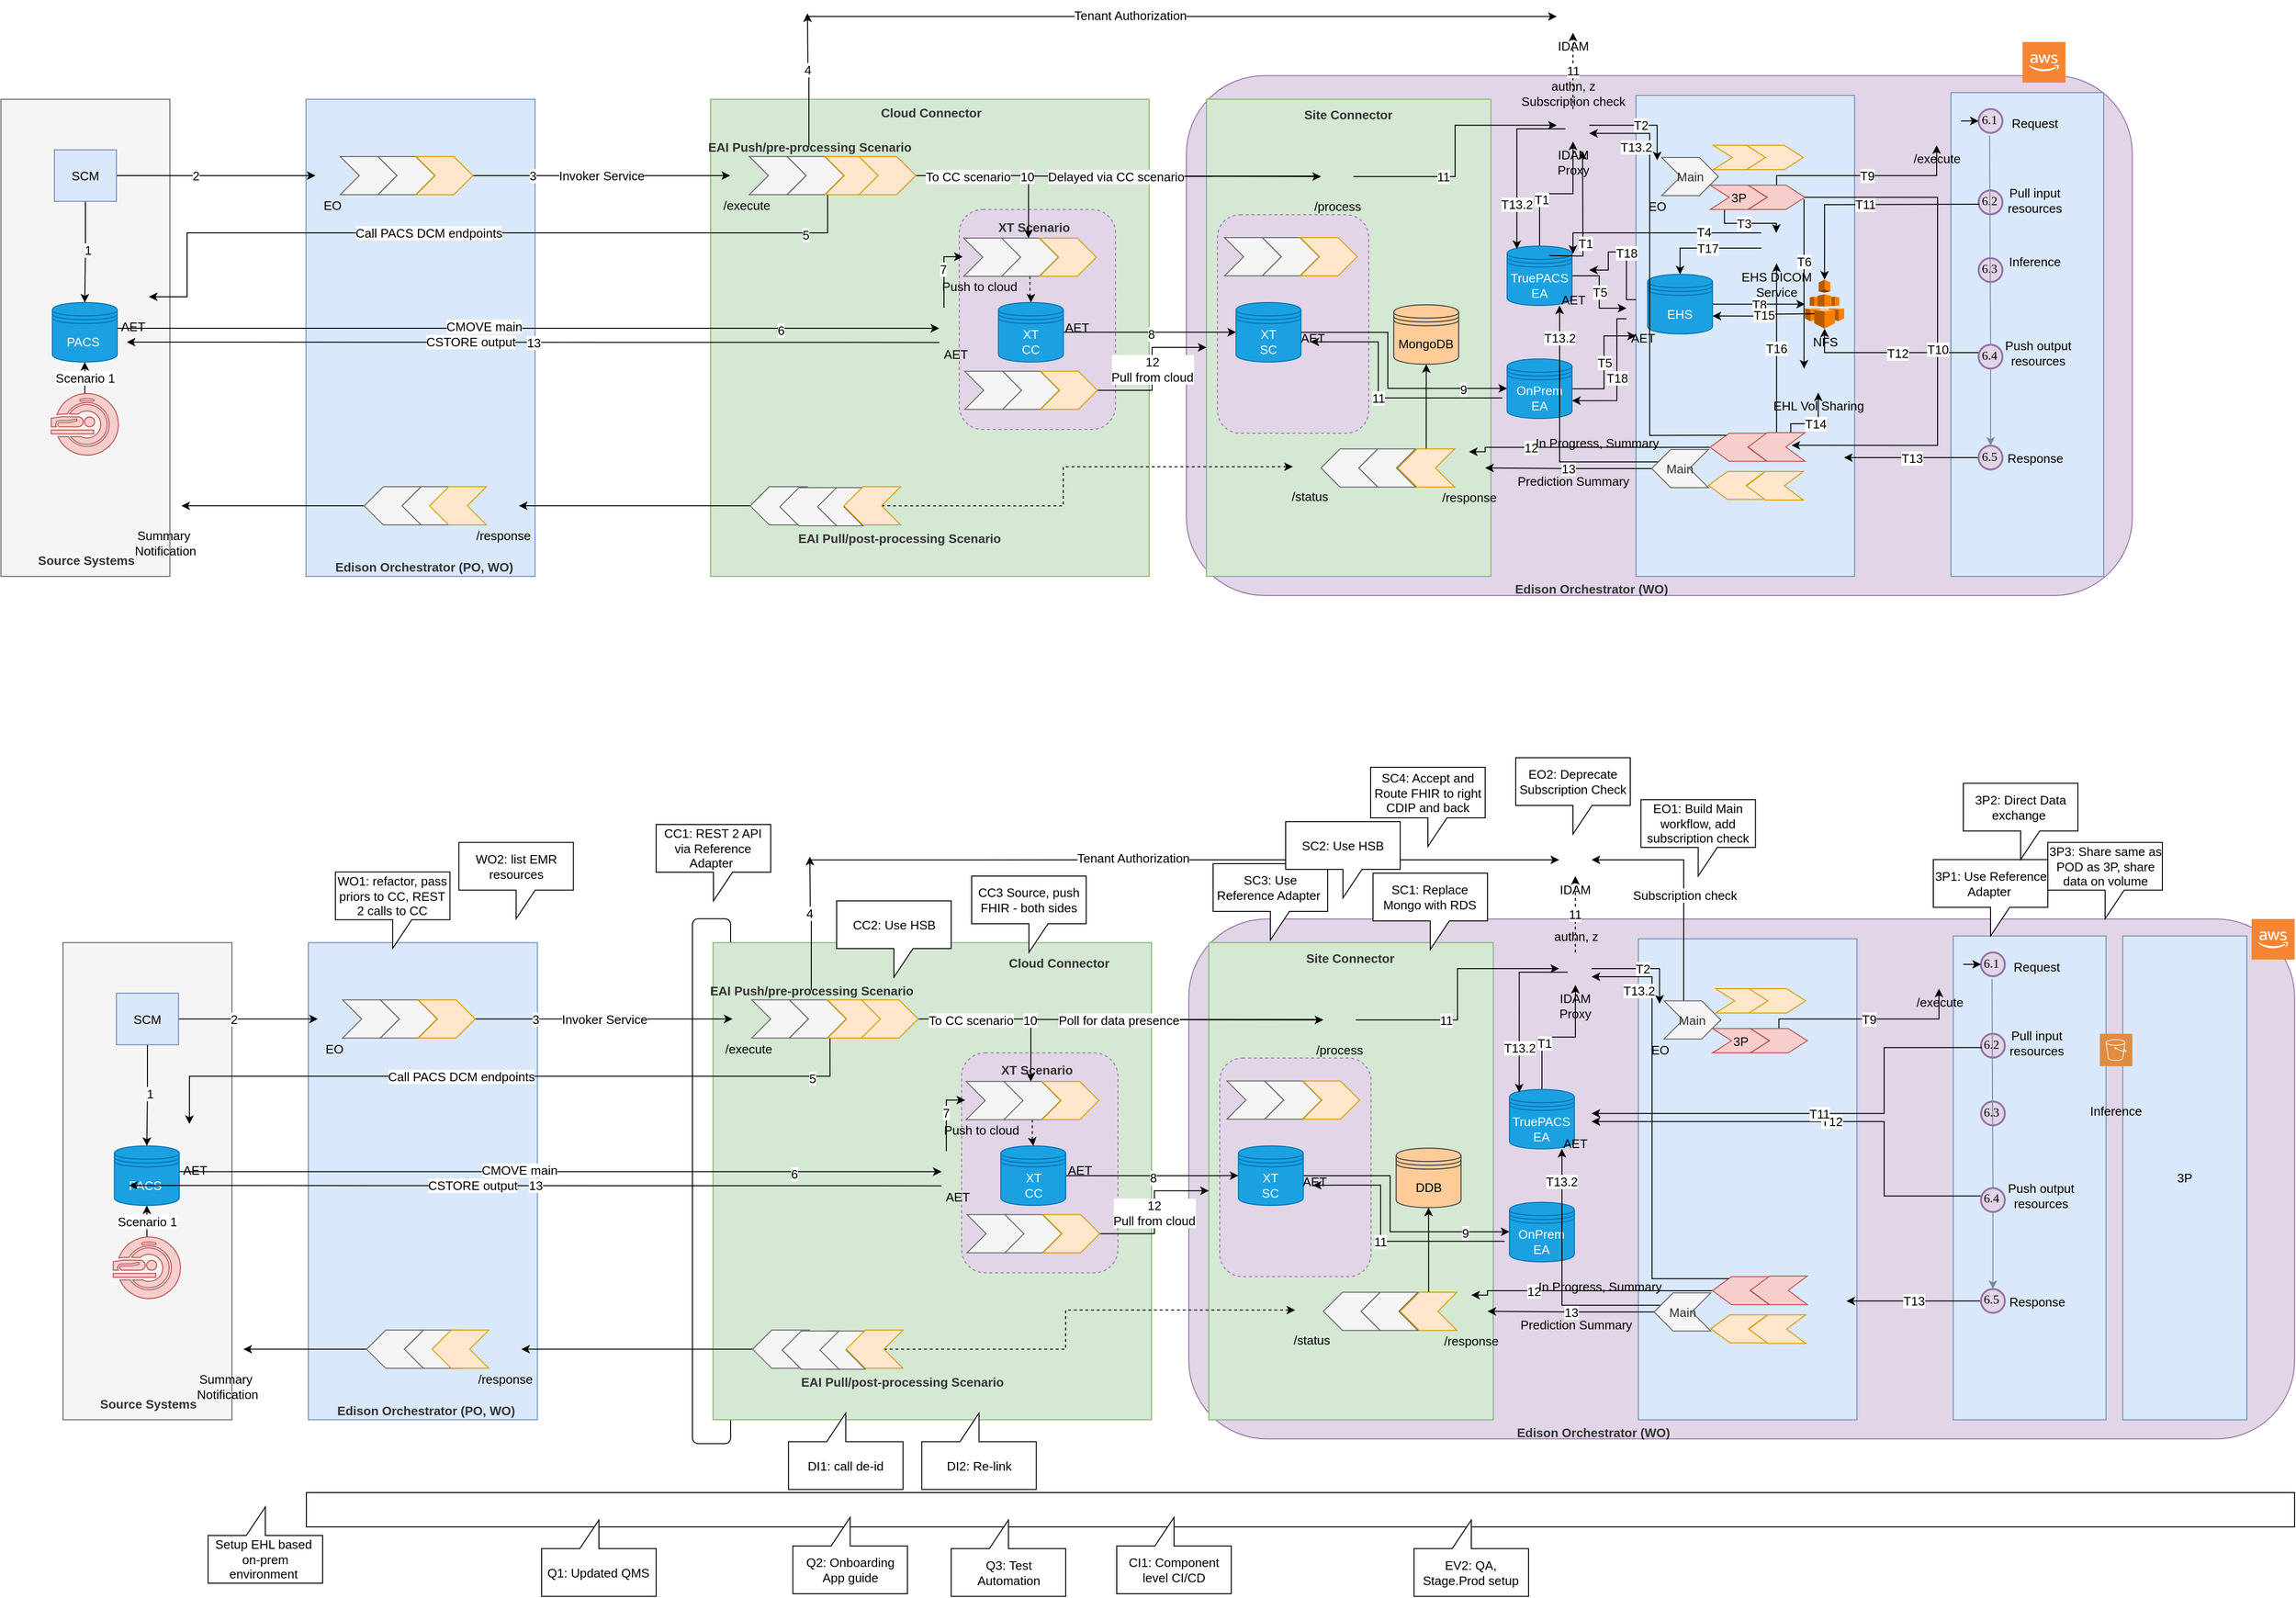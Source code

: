 <mxfile version="17.1.1" type="github">
  <diagram id="Tz2HhyrUHWOXNev4stH1" name="Page-2">
    <mxGraphModel dx="2580" dy="-109" grid="0" gridSize="10" guides="1" tooltips="1" connect="1" arrows="1" fold="1" page="0" pageScale="1" pageWidth="850" pageHeight="1100" math="0" shadow="0">
      <root>
        <mxCell id="myIwbRaZVC_E4C9uunCO-0" />
        <mxCell id="myIwbRaZVC_E4C9uunCO-1" parent="myIwbRaZVC_E4C9uunCO-0" />
        <mxCell id="KFF7oI3oYcerpHkxQwP5-1" value="" style="rounded=1;whiteSpace=wrap;html=1;labelBackgroundColor=none;fillColor=#e1d5e7;strokeColor=#9673a6;fontSize=13;" vertex="1" parent="myIwbRaZVC_E4C9uunCO-1">
          <mxGeometry x="1001.47" y="2399" width="1158.53" height="544.75" as="geometry" />
        </mxCell>
        <mxCell id="KFF7oI3oYcerpHkxQwP5-180" value="3P" style="rounded=0;whiteSpace=wrap;html=1;fillColor=#dae8fc;strokeColor=#6c8ebf;fontSize=13;" vertex="1" parent="myIwbRaZVC_E4C9uunCO-1">
          <mxGeometry x="1980" y="2416.75" width="130" height="507" as="geometry" />
        </mxCell>
        <mxCell id="KFF7oI3oYcerpHkxQwP5-170" value="" style="rounded=1;whiteSpace=wrap;html=1;fontSize=13;" vertex="1" parent="myIwbRaZVC_E4C9uunCO-1">
          <mxGeometry x="481.47" y="2398.75" width="40" height="550" as="geometry" />
        </mxCell>
        <mxCell id="nC5BWbBNHWPFv3tiznkC-10" value="" style="rounded=1;whiteSpace=wrap;html=1;labelBackgroundColor=none;fillColor=#e1d5e7;strokeColor=#9673a6;fontSize=13;" parent="myIwbRaZVC_E4C9uunCO-1" vertex="1">
          <mxGeometry x="999" y="1515.25" width="991" height="544.75" as="geometry" />
        </mxCell>
        <mxCell id="q525oqmR9Ik2567Cov87-82" value="" style="rounded=0;whiteSpace=wrap;html=1;fillColor=#d5e8d4;strokeColor=#82b366;fontSize=13;" parent="myIwbRaZVC_E4C9uunCO-1" vertex="1">
          <mxGeometry x="1020" y="1540" width="298" height="500" as="geometry" />
        </mxCell>
        <mxCell id="FsGYFDfkbAL3ZRBcVbpy-31" value="" style="rounded=1;whiteSpace=wrap;html=1;fillColor=#e1d5e7;dashed=1;strokeColor=#9673a6;fontSize=13;" parent="myIwbRaZVC_E4C9uunCO-1" vertex="1">
          <mxGeometry x="1031.5" y="1661" width="158.5" height="229" as="geometry" />
        </mxCell>
        <mxCell id="6MZSM7XvLLBCz90r0ZZN-89" value="" style="rounded=0;whiteSpace=wrap;html=1;fillColor=#dae8fc;strokeColor=#6c8ebf;fontSize=13;" parent="myIwbRaZVC_E4C9uunCO-1" vertex="1">
          <mxGeometry x="1470" y="1536" width="229" height="504" as="geometry" />
        </mxCell>
        <mxCell id="q525oqmR9Ik2567Cov87-46" value="" style="rounded=0;whiteSpace=wrap;html=1;fillColor=#d5e8d4;strokeColor=#82b366;fontSize=13;" parent="myIwbRaZVC_E4C9uunCO-1" vertex="1">
          <mxGeometry x="500.55" y="1540" width="459.45" height="500" as="geometry" />
        </mxCell>
        <mxCell id="6MZSM7XvLLBCz90r0ZZN-74" value="" style="rounded=1;whiteSpace=wrap;html=1;fillColor=#e1d5e7;dashed=1;strokeColor=#9673a6;fontSize=13;" parent="myIwbRaZVC_E4C9uunCO-1" vertex="1">
          <mxGeometry x="761" y="1655.54" width="163.72" height="230.46" as="geometry" />
        </mxCell>
        <mxCell id="q525oqmR9Ik2567Cov87-49" value="" style="rounded=0;whiteSpace=wrap;html=1;fillColor=#f5f5f5;strokeColor=#666666;fontColor=#333333;fontSize=13;" parent="myIwbRaZVC_E4C9uunCO-1" vertex="1">
          <mxGeometry x="-243" y="1540" width="177" height="500" as="geometry" />
        </mxCell>
        <mxCell id="q525oqmR9Ik2567Cov87-47" value="" style="rounded=0;whiteSpace=wrap;html=1;fillColor=#dae8fc;strokeColor=#6c8ebf;fontSize=13;" parent="myIwbRaZVC_E4C9uunCO-1" vertex="1">
          <mxGeometry x="76.59" y="1540" width="240" height="500" as="geometry" />
        </mxCell>
        <mxCell id="q525oqmR9Ik2567Cov87-51" value="Scenario 1" style="edgeStyle=orthogonalEdgeStyle;rounded=0;orthogonalLoop=1;jettySize=auto;html=1;entryX=0.5;entryY=1;entryDx=0;entryDy=0;fontSize=13;" parent="myIwbRaZVC_E4C9uunCO-1" source="6WOh82OjY7P1tJpJxM6a-67" target="q525oqmR9Ik2567Cov87-2" edge="1">
          <mxGeometry relative="1" as="geometry" />
        </mxCell>
        <mxCell id="6WOh82OjY7P1tJpJxM6a-67" value="" style="shape=mxgraph.signs.healthcare.mri;html=1;fillColor=#f8cecc;strokeColor=#b85450;verticalLabelPosition=bottom;verticalAlign=top;align=center;fontSize=13;" parent="myIwbRaZVC_E4C9uunCO-1" vertex="1">
          <mxGeometry x="-190.35" y="1848.39" width="70.35" height="64.61" as="geometry" />
        </mxCell>
        <mxCell id="q525oqmR9Ik2567Cov87-13" value="" style="edgeStyle=orthogonalEdgeStyle;rounded=0;orthogonalLoop=1;jettySize=auto;html=1;fontSize=13;" parent="myIwbRaZVC_E4C9uunCO-1" source="q525oqmR9Ik2567Cov87-2" target="q525oqmR9Ik2567Cov87-19" edge="1">
          <mxGeometry relative="1" as="geometry">
            <mxPoint x="149.59" y="1784.18" as="targetPoint" />
            <Array as="points">
              <mxPoint x="150" y="1780" />
              <mxPoint x="150" y="1780" />
            </Array>
          </mxGeometry>
        </mxCell>
        <mxCell id="q525oqmR9Ik2567Cov87-14" value="CMOVE main" style="edgeLabel;html=1;align=center;verticalAlign=middle;resizable=0;points=[];fontSize=13;" parent="q525oqmR9Ik2567Cov87-13" vertex="1" connectable="0">
          <mxGeometry x="-0.109" y="2" relative="1" as="geometry">
            <mxPoint as="offset" />
          </mxGeometry>
        </mxCell>
        <mxCell id="q525oqmR9Ik2567Cov87-68" value="6" style="edgeLabel;html=1;align=center;verticalAlign=middle;resizable=0;points=[];fontSize=13;" parent="q525oqmR9Ik2567Cov87-13" vertex="1" connectable="0">
          <mxGeometry x="0.613" y="-2" relative="1" as="geometry">
            <mxPoint as="offset" />
          </mxGeometry>
        </mxCell>
        <mxCell id="q525oqmR9Ik2567Cov87-2" value="PACS&amp;nbsp;" style="shape=datastore;whiteSpace=wrap;html=1;fontSize=13;fillColor=#1ba1e2;strokeColor=#006EAF;fontColor=#ffffff;" parent="myIwbRaZVC_E4C9uunCO-1" vertex="1">
          <mxGeometry x="-189.18" y="1753" width="68" height="62.36" as="geometry" />
        </mxCell>
        <mxCell id="q525oqmR9Ik2567Cov87-3" value="/execute" style="shape=image;html=1;verticalAlign=top;verticalLabelPosition=bottom;labelBackgroundColor=none;imageAspect=0;aspect=fixed;image=https://cdn4.iconfinder.com/data/icons/web-development-5/500/api-code-window-128.png;fontSize=13;" parent="myIwbRaZVC_E4C9uunCO-1" vertex="1">
          <mxGeometry x="521" y="1603" width="34" height="34" as="geometry" />
        </mxCell>
        <mxCell id="q525oqmR9Ik2567Cov87-10" value="Invoker Service" style="edgeStyle=orthogonalEdgeStyle;rounded=0;orthogonalLoop=1;jettySize=auto;html=1;entryX=0;entryY=0.5;entryDx=0;entryDy=0;exitX=1;exitY=0.5;exitDx=0;exitDy=0;fontSize=13;" parent="myIwbRaZVC_E4C9uunCO-1" source="q525oqmR9Ik2567Cov87-8" target="q525oqmR9Ik2567Cov87-3" edge="1">
          <mxGeometry relative="1" as="geometry">
            <mxPoint x="105.6" y="1720" as="targetPoint" />
            <Array as="points">
              <mxPoint x="390" y="1620" />
              <mxPoint x="390" y="1620" />
            </Array>
          </mxGeometry>
        </mxCell>
        <mxCell id="q525oqmR9Ik2567Cov87-69" value="3" style="edgeLabel;html=1;align=center;verticalAlign=middle;resizable=0;points=[];fontSize=13;" parent="q525oqmR9Ik2567Cov87-10" vertex="1" connectable="0">
          <mxGeometry x="-0.535" relative="1" as="geometry">
            <mxPoint as="offset" />
          </mxGeometry>
        </mxCell>
        <mxCell id="q525oqmR9Ik2567Cov87-5" value="" style="shape=step;perimeter=stepPerimeter;whiteSpace=wrap;html=1;fixedSize=1;fillColor=#f5f5f5;strokeColor=#666666;fontColor=#333333;fontSize=13;" parent="myIwbRaZVC_E4C9uunCO-1" vertex="1">
          <mxGeometry x="112.44" y="1600" width="59.5" height="40" as="geometry" />
        </mxCell>
        <mxCell id="q525oqmR9Ik2567Cov87-6" value="" style="shape=step;perimeter=stepPerimeter;whiteSpace=wrap;html=1;fixedSize=1;fillColor=#f5f5f5;strokeColor=#666666;fontColor=#333333;fontSize=13;" parent="myIwbRaZVC_E4C9uunCO-1" vertex="1">
          <mxGeometry x="152.04" y="1600" width="59.5" height="40" as="geometry" />
        </mxCell>
        <mxCell id="q525oqmR9Ik2567Cov87-8" value="" style="shape=step;perimeter=stepPerimeter;whiteSpace=wrap;html=1;fixedSize=1;fillColor=#ffe6cc;strokeColor=#d79b00;fontSize=13;" parent="myIwbRaZVC_E4C9uunCO-1" vertex="1">
          <mxGeometry x="191.94" y="1600" width="59.5" height="40" as="geometry" />
        </mxCell>
        <mxCell id="q525oqmR9Ik2567Cov87-11" value="Call PACS DCM endpoints" style="edgeStyle=orthogonalEdgeStyle;rounded=0;orthogonalLoop=1;jettySize=auto;html=1;exitX=0.75;exitY=1;exitDx=0;exitDy=0;fontSize=13;" parent="myIwbRaZVC_E4C9uunCO-1" source="q525oqmR9Ik2567Cov87-37" target="q525oqmR9Ik2567Cov87-15" edge="1">
          <mxGeometry x="0.124" relative="1" as="geometry">
            <mxPoint x="115.7" y="1650" as="sourcePoint" />
            <mxPoint x="-44.68" y="1740" as="targetPoint" />
            <Array as="points">
              <mxPoint x="623" y="1680" />
              <mxPoint x="-48" y="1680" />
              <mxPoint x="-48" y="1747" />
            </Array>
            <mxPoint as="offset" />
          </mxGeometry>
        </mxCell>
        <mxCell id="q525oqmR9Ik2567Cov87-67" value="5" style="edgeLabel;html=1;align=center;verticalAlign=middle;resizable=0;points=[];fontSize=13;" parent="q525oqmR9Ik2567Cov87-11" vertex="1" connectable="0">
          <mxGeometry x="-0.839" y="2" relative="1" as="geometry">
            <mxPoint as="offset" />
          </mxGeometry>
        </mxCell>
        <mxCell id="q525oqmR9Ik2567Cov87-15" value="AET" style="shape=image;html=1;verticalAlign=top;verticalLabelPosition=bottom;labelBackgroundColor=none;imageAspect=0;aspect=fixed;image=https://cdn4.iconfinder.com/data/icons/web-development-5/500/api-code-window-128.png;fontSize=13;" parent="myIwbRaZVC_E4C9uunCO-1" vertex="1">
          <mxGeometry x="-122.0" y="1730" width="34" height="34" as="geometry" />
        </mxCell>
        <mxCell id="r5pqU8U0AgEEiw9FuOvZ-11" value="" style="edgeStyle=orthogonalEdgeStyle;rounded=0;orthogonalLoop=1;jettySize=auto;html=1;entryX=0;entryY=0.5;entryDx=0;entryDy=0;fontSize=13;" parent="myIwbRaZVC_E4C9uunCO-1" source="q525oqmR9Ik2567Cov87-19" target="u3qSGLMM-_wDBJlbKK_Q-0" edge="1">
          <mxGeometry relative="1" as="geometry">
            <Array as="points">
              <mxPoint x="745" y="1705" />
            </Array>
          </mxGeometry>
        </mxCell>
        <mxCell id="r5pqU8U0AgEEiw9FuOvZ-12" value="7" style="edgeLabel;html=1;align=center;verticalAlign=middle;resizable=0;points=[];fontSize=13;" parent="r5pqU8U0AgEEiw9FuOvZ-11" connectable="0" vertex="1">
          <mxGeometry x="0.134" y="1" relative="1" as="geometry">
            <mxPoint y="1" as="offset" />
          </mxGeometry>
        </mxCell>
        <mxCell id="q525oqmR9Ik2567Cov87-19" value="AET" style="shape=image;html=1;verticalAlign=top;verticalLabelPosition=bottom;labelBackgroundColor=none;imageAspect=0;aspect=fixed;image=https://cdn4.iconfinder.com/data/icons/web-development-5/500/api-code-window-128.png;fontSize=13;" parent="myIwbRaZVC_E4C9uunCO-1" vertex="1">
          <mxGeometry x="740" y="1758.5" width="34" height="34" as="geometry" />
        </mxCell>
        <mxCell id="q525oqmR9Ik2567Cov87-63" value="" style="edgeStyle=orthogonalEdgeStyle;rounded=0;orthogonalLoop=1;jettySize=auto;html=1;entryX=0;entryY=0.5;entryDx=0;entryDy=0;fontSize=13;" parent="myIwbRaZVC_E4C9uunCO-1" source="q525oqmR9Ik2567Cov87-28" target="q525oqmR9Ik2567Cov87-83" edge="1">
          <mxGeometry relative="1" as="geometry">
            <mxPoint x="936" y="1784" as="targetPoint" />
          </mxGeometry>
        </mxCell>
        <mxCell id="q525oqmR9Ik2567Cov87-75" value="8" style="edgeLabel;html=1;align=center;verticalAlign=middle;resizable=0;points=[];fontSize=13;" parent="q525oqmR9Ik2567Cov87-63" vertex="1" connectable="0">
          <mxGeometry x="-0.002" y="-2" relative="1" as="geometry">
            <mxPoint x="1" as="offset" />
          </mxGeometry>
        </mxCell>
        <mxCell id="q525oqmR9Ik2567Cov87-28" value="XT&lt;br style=&quot;font-size: 13px;&quot;&gt;CC" style="shape=datastore;whiteSpace=wrap;html=1;fontSize=13;fillColor=#1ba1e2;strokeColor=#006EAF;fontColor=#ffffff;" parent="myIwbRaZVC_E4C9uunCO-1" vertex="1">
          <mxGeometry x="802.07" y="1753" width="68" height="62.36" as="geometry" />
        </mxCell>
        <mxCell id="q525oqmR9Ik2567Cov87-30" value="AET" style="shape=image;html=1;verticalAlign=top;verticalLabelPosition=bottom;labelBackgroundColor=none;imageAspect=0;aspect=fixed;image=https://cdn4.iconfinder.com/data/icons/web-development-5/500/api-code-window-128.png;fontSize=13;" parent="myIwbRaZVC_E4C9uunCO-1" vertex="1">
          <mxGeometry x="867.42" y="1730.54" width="34" height="34" as="geometry" />
        </mxCell>
        <mxCell id="q525oqmR9Ik2567Cov87-32" value="" style="edgeStyle=orthogonalEdgeStyle;rounded=0;orthogonalLoop=1;jettySize=auto;html=1;fontSize=13;" parent="myIwbRaZVC_E4C9uunCO-1" source="q525oqmR9Ik2567Cov87-31" target="q525oqmR9Ik2567Cov87-2" edge="1">
          <mxGeometry relative="1" as="geometry" />
        </mxCell>
        <mxCell id="q525oqmR9Ik2567Cov87-65" value="1" style="edgeLabel;html=1;align=center;verticalAlign=middle;resizable=0;points=[];fontSize=13;" parent="q525oqmR9Ik2567Cov87-32" vertex="1" connectable="0">
          <mxGeometry x="-0.044" y="2" relative="1" as="geometry">
            <mxPoint as="offset" />
          </mxGeometry>
        </mxCell>
        <mxCell id="q525oqmR9Ik2567Cov87-35" value="" style="edgeStyle=orthogonalEdgeStyle;rounded=0;orthogonalLoop=1;jettySize=auto;html=1;entryX=0;entryY=0.5;entryDx=0;entryDy=0;fontSize=13;" parent="myIwbRaZVC_E4C9uunCO-1" source="q525oqmR9Ik2567Cov87-31" target="q525oqmR9Ik2567Cov87-33" edge="1">
          <mxGeometry relative="1" as="geometry">
            <mxPoint x="-1.18" y="1623" as="targetPoint" />
          </mxGeometry>
        </mxCell>
        <mxCell id="q525oqmR9Ik2567Cov87-66" value="2" style="edgeLabel;html=1;align=center;verticalAlign=middle;resizable=0;points=[];fontSize=13;" parent="q525oqmR9Ik2567Cov87-35" vertex="1" connectable="0">
          <mxGeometry x="-0.209" relative="1" as="geometry">
            <mxPoint as="offset" />
          </mxGeometry>
        </mxCell>
        <mxCell id="q525oqmR9Ik2567Cov87-31" value="SCM" style="rounded=0;whiteSpace=wrap;html=1;fillColor=#dae8fc;strokeColor=#6c8ebf;fontSize=13;" parent="myIwbRaZVC_E4C9uunCO-1" vertex="1">
          <mxGeometry x="-187" y="1593" width="65" height="54" as="geometry" />
        </mxCell>
        <mxCell id="q525oqmR9Ik2567Cov87-33" value="EO" style="shape=image;html=1;verticalAlign=top;verticalLabelPosition=bottom;labelBackgroundColor=none;imageAspect=0;aspect=fixed;image=https://cdn4.iconfinder.com/data/icons/web-development-5/500/api-code-window-128.png;fontSize=13;" parent="myIwbRaZVC_E4C9uunCO-1" vertex="1">
          <mxGeometry x="86.59" y="1603" width="34" height="34" as="geometry" />
        </mxCell>
        <mxCell id="q525oqmR9Ik2567Cov87-36" value="" style="shape=step;perimeter=stepPerimeter;whiteSpace=wrap;html=1;fixedSize=1;fillColor=#f5f5f5;strokeColor=#666666;fontColor=#333333;fontSize=13;" parent="myIwbRaZVC_E4C9uunCO-1" vertex="1">
          <mxGeometry x="541.05" y="1600" width="59.5" height="40" as="geometry" />
        </mxCell>
        <mxCell id="q525oqmR9Ik2567Cov87-37" value="" style="shape=step;perimeter=stepPerimeter;whiteSpace=wrap;html=1;fixedSize=1;fillColor=#f5f5f5;strokeColor=#666666;fontColor=#333333;fontSize=13;" parent="myIwbRaZVC_E4C9uunCO-1" vertex="1">
          <mxGeometry x="580.65" y="1600" width="59.5" height="40" as="geometry" />
        </mxCell>
        <mxCell id="q525oqmR9Ik2567Cov87-38" value="" style="shape=step;perimeter=stepPerimeter;whiteSpace=wrap;html=1;fixedSize=1;fillColor=#ffe6cc;strokeColor=#d79b00;fontSize=13;" parent="myIwbRaZVC_E4C9uunCO-1" vertex="1">
          <mxGeometry x="620.55" y="1600" width="59.5" height="40" as="geometry" />
        </mxCell>
        <mxCell id="q525oqmR9Ik2567Cov87-54" value="Cloud&amp;nbsp;Connector&amp;nbsp;" style="text;html=1;align=center;verticalAlign=middle;resizable=0;points=[];autosize=1;fontStyle=1;fontSize=13;labelBackgroundColor=none;fontColor=#333333;" parent="myIwbRaZVC_E4C9uunCO-1" vertex="1">
          <mxGeometry x="673.32" y="1544" width="119" height="20" as="geometry" />
        </mxCell>
        <mxCell id="q525oqmR9Ik2567Cov87-55" value="&lt;span style=&quot;font-size: 13px;&quot;&gt;Edison&amp;nbsp;&lt;/span&gt;&lt;span style=&quot;font-size: 13px;&quot;&gt;Orchestrator (PO, WO)&lt;/span&gt;" style="text;html=1;align=center;verticalAlign=middle;resizable=0;points=[];autosize=1;fontStyle=1;fontSize=13;labelBackgroundColor=none;fontColor=#333333;" parent="myIwbRaZVC_E4C9uunCO-1" vertex="1">
          <mxGeometry x="101.39" y="2020" width="197" height="20" as="geometry" />
        </mxCell>
        <mxCell id="q525oqmR9Ik2567Cov87-56" value="&lt;span style=&quot;font-size: 13px;&quot;&gt;Source Systems&lt;/span&gt;" style="text;html=1;align=center;verticalAlign=middle;resizable=0;points=[];autosize=1;fontStyle=1;fontSize=13;labelBackgroundColor=none;fontColor=#333333;" parent="myIwbRaZVC_E4C9uunCO-1" vertex="1">
          <mxGeometry x="-210" y="2013" width="111" height="20" as="geometry" />
        </mxCell>
        <mxCell id="q525oqmR9Ik2567Cov87-57" value="" style="shape=step;perimeter=stepPerimeter;whiteSpace=wrap;html=1;fixedSize=1;fillColor=#f5f5f5;strokeColor=#666666;fontColor=#333333;fontSize=13;" parent="myIwbRaZVC_E4C9uunCO-1" vertex="1">
          <mxGeometry x="765.72" y="1685.54" width="61" height="40" as="geometry" />
        </mxCell>
        <mxCell id="u3qSGLMM-_wDBJlbKK_Q-5" value="" style="edgeStyle=orthogonalEdgeStyle;rounded=0;orthogonalLoop=1;jettySize=auto;html=1;dashed=1;entryX=0.5;entryY=0;entryDx=0;entryDy=0;fontSize=13;" parent="myIwbRaZVC_E4C9uunCO-1" source="q525oqmR9Ik2567Cov87-58" target="q525oqmR9Ik2567Cov87-28" edge="1">
          <mxGeometry relative="1" as="geometry" />
        </mxCell>
        <mxCell id="q525oqmR9Ik2567Cov87-58" value="" style="shape=step;perimeter=stepPerimeter;whiteSpace=wrap;html=1;fixedSize=1;fillColor=#f5f5f5;strokeColor=#666666;fontColor=#333333;fontSize=13;" parent="myIwbRaZVC_E4C9uunCO-1" vertex="1">
          <mxGeometry x="805.32" y="1685.54" width="59.5" height="40" as="geometry" />
        </mxCell>
        <mxCell id="q525oqmR9Ik2567Cov87-59" value="" style="shape=step;perimeter=stepPerimeter;whiteSpace=wrap;html=1;fixedSize=1;fillColor=#ffe6cc;strokeColor=#d79b00;fontSize=13;" parent="myIwbRaZVC_E4C9uunCO-1" vertex="1">
          <mxGeometry x="845.22" y="1685.54" width="59.5" height="40" as="geometry" />
        </mxCell>
        <mxCell id="q525oqmR9Ik2567Cov87-60" value="&lt;font style=&quot;font-size: 13px;&quot;&gt;XT Scenario&lt;/font&gt;" style="text;html=1;align=center;verticalAlign=middle;resizable=0;points=[];autosize=1;fontStyle=1;fontSize=13;labelBackgroundColor=none;fontColor=#333333;" parent="myIwbRaZVC_E4C9uunCO-1" vertex="1">
          <mxGeometry x="796.92" y="1663.54" width="85" height="20" as="geometry" />
        </mxCell>
        <mxCell id="r5pqU8U0AgEEiw9FuOvZ-8" value="" style="edgeStyle=orthogonalEdgeStyle;rounded=0;orthogonalLoop=1;jettySize=auto;html=1;exitX=0.5;exitY=0.5;exitDx=0;exitDy=0;exitPerimeter=0;fontSize=13;" parent="myIwbRaZVC_E4C9uunCO-1" source="q525oqmR9Ik2567Cov87-61" edge="1">
          <mxGeometry relative="1" as="geometry">
            <mxPoint x="602" y="1450" as="targetPoint" />
          </mxGeometry>
        </mxCell>
        <mxCell id="r5pqU8U0AgEEiw9FuOvZ-9" value="4" style="edgeLabel;html=1;align=center;verticalAlign=middle;resizable=0;points=[];fontSize=13;" parent="r5pqU8U0AgEEiw9FuOvZ-8" connectable="0" vertex="1">
          <mxGeometry x="0.165" y="1" relative="1" as="geometry">
            <mxPoint as="offset" />
          </mxGeometry>
        </mxCell>
        <mxCell id="q525oqmR9Ik2567Cov87-61" value="&lt;font style=&quot;font-size: 13px;&quot;&gt;EAI Push/pre-processing Scenario&lt;/font&gt;" style="text;html=1;align=center;verticalAlign=middle;resizable=0;points=[];autosize=1;fontStyle=1;fontSize=13;labelBackgroundColor=none;fontColor=#333333;" parent="myIwbRaZVC_E4C9uunCO-1" vertex="1">
          <mxGeometry x="492" y="1580" width="223" height="20" as="geometry" />
        </mxCell>
        <mxCell id="q525oqmR9Ik2567Cov87-80" value="" style="edgeStyle=orthogonalEdgeStyle;rounded=0;orthogonalLoop=1;jettySize=auto;html=1;entryX=0.431;entryY=1.103;entryDx=0;entryDy=0;entryPerimeter=0;fontSize=13;" parent="myIwbRaZVC_E4C9uunCO-1" source="q525oqmR9Ik2567Cov87-76" target="q525oqmR9Ik2567Cov87-60" edge="1">
          <mxGeometry relative="1" as="geometry">
            <mxPoint x="815.5" y="1620" as="targetPoint" />
          </mxGeometry>
        </mxCell>
        <mxCell id="q525oqmR9Ik2567Cov87-81" value="10" style="edgeLabel;html=1;align=center;verticalAlign=middle;resizable=0;points=[];fontSize=13;" parent="q525oqmR9Ik2567Cov87-80" vertex="1" connectable="0">
          <mxGeometry x="0.257" y="-1" relative="1" as="geometry">
            <mxPoint x="1" as="offset" />
          </mxGeometry>
        </mxCell>
        <mxCell id="R7VJXDeurN7EVdI3svxh-6" value="To CC scenario" style="edgeLabel;html=1;align=center;verticalAlign=middle;resizable=0;points=[];fontSize=13;" parent="q525oqmR9Ik2567Cov87-80" vertex="1" connectable="0">
          <mxGeometry x="-0.648" y="-1" relative="1" as="geometry">
            <mxPoint x="22" as="offset" />
          </mxGeometry>
        </mxCell>
        <mxCell id="FsGYFDfkbAL3ZRBcVbpy-36" value="" style="edgeStyle=orthogonalEdgeStyle;rounded=0;orthogonalLoop=1;jettySize=auto;html=1;entryX=0;entryY=0.5;entryDx=0;entryDy=0;dashed=1;exitX=0;exitY=0.5;exitDx=0;exitDy=0;fontSize=13;" parent="myIwbRaZVC_E4C9uunCO-1" source="hUA2dAzTewmcBaVwPkn6-7" target="FsGYFDfkbAL3ZRBcVbpy-32" edge="1">
          <mxGeometry relative="1" as="geometry">
            <Array as="points">
              <mxPoint x="870" y="1967" />
              <mxPoint x="870" y="1925" />
            </Array>
            <mxPoint x="634.425" y="1881" as="sourcePoint" />
          </mxGeometry>
        </mxCell>
        <mxCell id="q525oqmR9Ik2567Cov87-76" value="" style="shape=step;perimeter=stepPerimeter;whiteSpace=wrap;html=1;fixedSize=1;fillColor=#ffe6cc;strokeColor=#d79b00;fontSize=13;" parent="myIwbRaZVC_E4C9uunCO-1" vertex="1">
          <mxGeometry x="656" y="1600" width="59.5" height="40" as="geometry" />
        </mxCell>
        <mxCell id="q525oqmR9Ik2567Cov87-78" value="/process" style="shape=image;html=1;verticalAlign=top;verticalLabelPosition=bottom;labelBackgroundColor=none;imageAspect=0;aspect=fixed;image=https://cdn4.iconfinder.com/data/icons/web-development-5/500/api-code-window-128.png;fontSize=13;" parent="myIwbRaZVC_E4C9uunCO-1" vertex="1">
          <mxGeometry x="1140" y="1604" width="34" height="34" as="geometry" />
        </mxCell>
        <mxCell id="q525oqmR9Ik2567Cov87-87" value="" style="edgeStyle=orthogonalEdgeStyle;rounded=0;orthogonalLoop=1;jettySize=auto;html=1;fontSize=13;" parent="myIwbRaZVC_E4C9uunCO-1" source="q525oqmR9Ik2567Cov87-83" target="q525oqmR9Ik2567Cov87-86" edge="1">
          <mxGeometry relative="1" as="geometry">
            <Array as="points">
              <mxPoint x="1210" y="1784" />
              <mxPoint x="1210" y="1843" />
            </Array>
          </mxGeometry>
        </mxCell>
        <mxCell id="r5pqU8U0AgEEiw9FuOvZ-14" value="9" style="edgeLabel;html=1;align=center;verticalAlign=middle;resizable=0;points=[];fontSize=13;" parent="q525oqmR9Ik2567Cov87-87" connectable="0" vertex="1">
          <mxGeometry x="0.665" y="-1" relative="1" as="geometry">
            <mxPoint as="offset" />
          </mxGeometry>
        </mxCell>
        <mxCell id="q525oqmR9Ik2567Cov87-83" value="XT&lt;br style=&quot;font-size: 13px;&quot;&gt;SC" style="shape=datastore;whiteSpace=wrap;html=1;fontSize=13;fillColor=#1ba1e2;strokeColor=#006EAF;fontColor=#ffffff;" parent="myIwbRaZVC_E4C9uunCO-1" vertex="1">
          <mxGeometry x="1051" y="1753" width="68" height="62.36" as="geometry" />
        </mxCell>
        <mxCell id="q525oqmR9Ik2567Cov87-84" value="Site Connector&amp;nbsp;" style="text;html=1;align=center;verticalAlign=middle;resizable=0;points=[];autosize=1;fontStyle=1;fontSize=13;labelBackgroundColor=none;fontColor=#333333;" parent="myIwbRaZVC_E4C9uunCO-1" vertex="1">
          <mxGeometry x="1117" y="1546" width="106" height="20" as="geometry" />
        </mxCell>
        <mxCell id="nC5BWbBNHWPFv3tiznkC-6" value="T5" style="edgeStyle=orthogonalEdgeStyle;rounded=0;orthogonalLoop=1;jettySize=auto;html=1;entryX=0;entryY=0.5;entryDx=0;entryDy=0;fontSize=13;" parent="myIwbRaZVC_E4C9uunCO-1" source="q525oqmR9Ik2567Cov87-85" target="nC5BWbBNHWPFv3tiznkC-7" edge="1">
          <mxGeometry relative="1" as="geometry">
            <mxPoint x="1450" y="1790" as="targetPoint" />
          </mxGeometry>
        </mxCell>
        <mxCell id="r5pqU8U0AgEEiw9FuOvZ-15" value="" style="edgeStyle=orthogonalEdgeStyle;rounded=0;orthogonalLoop=1;jettySize=auto;html=1;fontSize=13;" parent="myIwbRaZVC_E4C9uunCO-1" source="q525oqmR9Ik2567Cov87-85" target="oseVc4HdwnWh8EgqZ8Fy-0" edge="1">
          <mxGeometry relative="1" as="geometry" />
        </mxCell>
        <mxCell id="r5pqU8U0AgEEiw9FuOvZ-16" value="T1" style="edgeLabel;html=1;align=center;verticalAlign=middle;resizable=0;points=[];fontSize=13;" parent="r5pqU8U0AgEEiw9FuOvZ-15" connectable="0" vertex="1">
          <mxGeometry x="-0.325" y="-2" relative="1" as="geometry">
            <mxPoint as="offset" />
          </mxGeometry>
        </mxCell>
        <mxCell id="q525oqmR9Ik2567Cov87-85" value="TruePACS EA" style="shape=datastore;whiteSpace=wrap;html=1;fontSize=13;fillColor=#1ba1e2;strokeColor=#006EAF;fontColor=#ffffff;" parent="myIwbRaZVC_E4C9uunCO-1" vertex="1">
          <mxGeometry x="1335" y="1693.82" width="68" height="62.36" as="geometry" />
        </mxCell>
        <mxCell id="r5pqU8U0AgEEiw9FuOvZ-17" value="T5" style="edgeStyle=orthogonalEdgeStyle;rounded=0;orthogonalLoop=1;jettySize=auto;html=1;fontSize=13;" parent="myIwbRaZVC_E4C9uunCO-1" source="q525oqmR9Ik2567Cov87-86" target="6MZSM7XvLLBCz90r0ZZN-89" edge="1">
          <mxGeometry relative="1" as="geometry" />
        </mxCell>
        <mxCell id="q525oqmR9Ik2567Cov87-86" value="OnPrem&lt;br style=&quot;font-size: 13px;&quot;&gt;EA" style="shape=datastore;whiteSpace=wrap;html=1;fontSize=13;fillColor=#1ba1e2;strokeColor=#006EAF;fontColor=#ffffff;" parent="myIwbRaZVC_E4C9uunCO-1" vertex="1">
          <mxGeometry x="1335" y="1812.18" width="68" height="62.36" as="geometry" />
        </mxCell>
        <mxCell id="6MZSM7XvLLBCz90r0ZZN-0" value="" style="outlineConnect=0;dashed=0;verticalLabelPosition=bottom;verticalAlign=top;align=center;html=1;shape=mxgraph.aws3.cloud_2;fillColor=#F58534;gradientColor=none;fontSize=13;" parent="myIwbRaZVC_E4C9uunCO-1" vertex="1">
          <mxGeometry x="1875" y="1480" width="45" height="42.5" as="geometry" />
        </mxCell>
        <mxCell id="6MZSM7XvLLBCz90r0ZZN-103" value="" style="edgeStyle=orthogonalEdgeStyle;rounded=0;orthogonalLoop=1;jettySize=auto;html=1;entryX=0;entryY=0.5;entryDx=0;entryDy=0;exitX=1;exitY=0.5;exitDx=0;exitDy=0;fontSize=13;" parent="myIwbRaZVC_E4C9uunCO-1" source="q525oqmR9Ik2567Cov87-78" target="oseVc4HdwnWh8EgqZ8Fy-0" edge="1">
          <mxGeometry relative="1" as="geometry">
            <mxPoint x="1280" y="1620" as="sourcePoint" />
          </mxGeometry>
        </mxCell>
        <mxCell id="r5pqU8U0AgEEiw9FuOvZ-18" value="11" style="edgeLabel;html=1;align=center;verticalAlign=middle;resizable=0;points=[];fontSize=13;" parent="6MZSM7XvLLBCz90r0ZZN-103" connectable="0" vertex="1">
          <mxGeometry x="-0.297" relative="1" as="geometry">
            <mxPoint as="offset" />
          </mxGeometry>
        </mxCell>
        <mxCell id="6MZSM7XvLLBCz90r0ZZN-86" value="" style="shape=step;perimeter=stepPerimeter;whiteSpace=wrap;html=1;fixedSize=1;fillColor=#f5f5f5;strokeColor=#666666;fontColor=#333333;fontSize=13;" parent="myIwbRaZVC_E4C9uunCO-1" vertex="1">
          <mxGeometry x="1039" y="1685" width="59.5" height="40" as="geometry" />
        </mxCell>
        <mxCell id="6MZSM7XvLLBCz90r0ZZN-87" value="" style="shape=step;perimeter=stepPerimeter;whiteSpace=wrap;html=1;fixedSize=1;fillColor=#f5f5f5;strokeColor=#666666;fontColor=#333333;fontSize=13;" parent="myIwbRaZVC_E4C9uunCO-1" vertex="1">
          <mxGeometry x="1078.6" y="1685" width="59.5" height="40" as="geometry" />
        </mxCell>
        <mxCell id="6MZSM7XvLLBCz90r0ZZN-88" value="" style="shape=step;perimeter=stepPerimeter;whiteSpace=wrap;html=1;fixedSize=1;fillColor=#ffe6cc;strokeColor=#d79b00;fontSize=13;" parent="myIwbRaZVC_E4C9uunCO-1" vertex="1">
          <mxGeometry x="1118.5" y="1685" width="59.5" height="40" as="geometry" />
        </mxCell>
        <mxCell id="6MZSM7XvLLBCz90r0ZZN-92" value="Main" style="shape=step;perimeter=stepPerimeter;whiteSpace=wrap;html=1;fixedSize=1;fillColor=#f5f5f5;strokeColor=#666666;fontColor=#333333;fontSize=13;" parent="myIwbRaZVC_E4C9uunCO-1" vertex="1">
          <mxGeometry x="1496.9" y="1601" width="59.5" height="40" as="geometry" />
        </mxCell>
        <mxCell id="nC5BWbBNHWPFv3tiznkC-4" value="T3" style="edgeStyle=orthogonalEdgeStyle;rounded=0;orthogonalLoop=1;jettySize=auto;html=1;exitX=0;exitY=0.75;exitDx=0;exitDy=0;fontSize=13;" parent="myIwbRaZVC_E4C9uunCO-1" source="6MZSM7XvLLBCz90r0ZZN-93" target="nC5BWbBNHWPFv3tiznkC-3" edge="1">
          <mxGeometry relative="1" as="geometry">
            <Array as="points">
              <mxPoint x="1563" y="1670" />
              <mxPoint x="1617" y="1670" />
            </Array>
          </mxGeometry>
        </mxCell>
        <mxCell id="6MZSM7XvLLBCz90r0ZZN-93" value="3P" style="shape=step;perimeter=stepPerimeter;whiteSpace=wrap;html=1;fixedSize=1;fillColor=#f8cecc;strokeColor=#b85450;fontSize=13;" parent="myIwbRaZVC_E4C9uunCO-1" vertex="1">
          <mxGeometry x="1547.65" y="1630" width="59.5" height="25.54" as="geometry" />
        </mxCell>
        <mxCell id="FsGYFDfkbAL3ZRBcVbpy-15" value="T9" style="edgeStyle=orthogonalEdgeStyle;rounded=0;orthogonalLoop=1;jettySize=auto;html=1;fontSize=13;" parent="myIwbRaZVC_E4C9uunCO-1" source="6MZSM7XvLLBCz90r0ZZN-94" target="FsGYFDfkbAL3ZRBcVbpy-1" edge="1">
          <mxGeometry x="-0.003" relative="1" as="geometry">
            <Array as="points">
              <mxPoint x="1617" y="1620" />
              <mxPoint x="1785" y="1620" />
            </Array>
            <mxPoint as="offset" />
          </mxGeometry>
        </mxCell>
        <mxCell id="6MZSM7XvLLBCz90r0ZZN-94" value="" style="shape=step;perimeter=stepPerimeter;whiteSpace=wrap;html=1;fixedSize=1;fillColor=#f8cecc;strokeColor=#b85450;fontSize=13;" parent="myIwbRaZVC_E4C9uunCO-1" vertex="1">
          <mxGeometry x="1587.55" y="1630" width="59.5" height="25.54" as="geometry" />
        </mxCell>
        <mxCell id="6MZSM7XvLLBCz90r0ZZN-98" value="AET" style="shape=image;html=1;verticalAlign=top;verticalLabelPosition=bottom;labelBackgroundColor=none;imageAspect=0;aspect=fixed;image=https://cdn4.iconfinder.com/data/icons/web-development-5/500/api-code-window-128.png;fontSize=13;" parent="myIwbRaZVC_E4C9uunCO-1" vertex="1">
          <mxGeometry x="1114" y="1742" width="34" height="34" as="geometry" />
        </mxCell>
        <mxCell id="6MZSM7XvLLBCz90r0ZZN-99" value="EO" style="shape=image;html=1;verticalAlign=top;verticalLabelPosition=bottom;labelBackgroundColor=none;imageAspect=0;aspect=fixed;image=https://cdn4.iconfinder.com/data/icons/web-development-5/500/api-code-window-128.png;fontSize=13;" parent="myIwbRaZVC_E4C9uunCO-1" vertex="1">
          <mxGeometry x="1475.2" y="1604" width="34" height="34" as="geometry" />
        </mxCell>
        <mxCell id="6MZSM7XvLLBCz90r0ZZN-100" value="&lt;span style=&quot;font-size: 13px;&quot;&gt;Edison&amp;nbsp;&lt;/span&gt;&lt;span style=&quot;font-size: 13px;&quot;&gt;Orchestrator (WO)&lt;/span&gt;" style="text;html=1;align=center;verticalAlign=middle;resizable=0;points=[];autosize=1;fontStyle=1;fontSize=13;labelBackgroundColor=none;fontColor=#333333;" parent="myIwbRaZVC_E4C9uunCO-1" vertex="1">
          <mxGeometry x="1337" y="2043" width="171" height="20" as="geometry" />
        </mxCell>
        <mxCell id="6MZSM7XvLLBCz90r0ZZN-101" value="AET" style="shape=image;html=1;verticalAlign=top;verticalLabelPosition=bottom;labelBackgroundColor=none;imageAspect=0;aspect=fixed;image=https://cdn4.iconfinder.com/data/icons/web-development-5/500/api-code-window-128.png;fontSize=13;" parent="myIwbRaZVC_E4C9uunCO-1" vertex="1">
          <mxGeometry x="1387" y="1702" width="34" height="34" as="geometry" />
        </mxCell>
        <mxCell id="6MZSM7XvLLBCz90r0ZZN-104" value="" style="rounded=0;whiteSpace=wrap;html=1;fillColor=#dae8fc;strokeColor=#6c8ebf;fontSize=13;" parent="myIwbRaZVC_E4C9uunCO-1" vertex="1">
          <mxGeometry x="1800" y="1533" width="160" height="507" as="geometry" />
        </mxCell>
        <mxCell id="FsGYFDfkbAL3ZRBcVbpy-0" value="" style="endArrow=classic;html=1;entryX=0.5;entryY=0;entryDx=0;entryDy=0;strokeColor=#788AA3;startArrow=none;fontSize=13;" parent="myIwbRaZVC_E4C9uunCO-1" source="FsGYFDfkbAL3ZRBcVbpy-13" target="FsGYFDfkbAL3ZRBcVbpy-4" edge="1">
          <mxGeometry width="50" height="50" relative="1" as="geometry">
            <mxPoint x="1840.53" y="1578.0" as="sourcePoint" />
            <mxPoint x="1886.2" y="1578.5" as="targetPoint" />
          </mxGeometry>
        </mxCell>
        <mxCell id="FsGYFDfkbAL3ZRBcVbpy-1" value="/execute" style="shape=image;html=1;verticalAlign=top;verticalLabelPosition=bottom;labelBackgroundColor=none;imageAspect=0;aspect=fixed;image=https://cdn4.iconfinder.com/data/icons/web-development-5/500/api-code-window-128.png;fontSize=13;" parent="myIwbRaZVC_E4C9uunCO-1" vertex="1">
          <mxGeometry x="1759.53" y="1537.25" width="51" height="51" as="geometry" />
        </mxCell>
        <mxCell id="FsGYFDfkbAL3ZRBcVbpy-2" value="6.1" style="ellipse;whiteSpace=wrap;html=1;aspect=fixed;strokeWidth=2;fontFamily=Tahoma;spacingBottom=4;spacingRight=2;strokeColor=#9673a6;fillColor=#e1d5e7;fontSize=13;" parent="myIwbRaZVC_E4C9uunCO-1" vertex="1">
          <mxGeometry x="1829" y="1550.25" width="25" height="25" as="geometry" />
        </mxCell>
        <mxCell id="FsGYFDfkbAL3ZRBcVbpy-3" value="6.2" style="ellipse;whiteSpace=wrap;html=1;aspect=fixed;strokeWidth=2;fontFamily=Tahoma;spacingBottom=4;spacingRight=2;strokeColor=#9673a6;fillColor=#e1d5e7;fontSize=13;" parent="myIwbRaZVC_E4C9uunCO-1" vertex="1">
          <mxGeometry x="1829" y="1635.54" width="25" height="25" as="geometry" />
        </mxCell>
        <mxCell id="FsGYFDfkbAL3ZRBcVbpy-20" value="T13" style="edgeStyle=orthogonalEdgeStyle;rounded=0;orthogonalLoop=1;jettySize=auto;html=1;fontSize=13;" parent="myIwbRaZVC_E4C9uunCO-1" source="FsGYFDfkbAL3ZRBcVbpy-4" target="FsGYFDfkbAL3ZRBcVbpy-19" edge="1">
          <mxGeometry relative="1" as="geometry">
            <Array as="points">
              <mxPoint x="1720" y="1916" />
              <mxPoint x="1720" y="1916" />
            </Array>
          </mxGeometry>
        </mxCell>
        <mxCell id="FsGYFDfkbAL3ZRBcVbpy-4" value="6.5" style="ellipse;whiteSpace=wrap;html=1;aspect=fixed;strokeWidth=2;fontFamily=Tahoma;spacingBottom=4;spacingRight=2;strokeColor=#9673a6;fillColor=#e1d5e7;fontStyle=0;fontSize=13;" parent="myIwbRaZVC_E4C9uunCO-1" vertex="1">
          <mxGeometry x="1829.0" y="1903" width="25" height="25" as="geometry" />
        </mxCell>
        <mxCell id="FsGYFDfkbAL3ZRBcVbpy-5" value="Request" style="text;html=1;strokeColor=none;fillColor=none;align=center;verticalAlign=middle;whiteSpace=wrap;rounded=0;fontSize=13;" parent="myIwbRaZVC_E4C9uunCO-1" vertex="1">
          <mxGeometry x="1854" y="1555.25" width="68" height="20" as="geometry" />
        </mxCell>
        <mxCell id="FsGYFDfkbAL3ZRBcVbpy-6" value="Pull input resources" style="text;html=1;strokeColor=none;fillColor=none;align=center;verticalAlign=middle;whiteSpace=wrap;rounded=0;fontSize=13;" parent="myIwbRaZVC_E4C9uunCO-1" vertex="1">
          <mxGeometry x="1844.5" y="1635.54" width="85.5" height="20" as="geometry" />
        </mxCell>
        <mxCell id="FsGYFDfkbAL3ZRBcVbpy-24" value="T12" style="edgeStyle=orthogonalEdgeStyle;rounded=0;orthogonalLoop=1;jettySize=auto;html=1;entryX=0.5;entryY=1;entryDx=0;entryDy=0;entryPerimeter=0;fontSize=13;" parent="myIwbRaZVC_E4C9uunCO-1" source="FsGYFDfkbAL3ZRBcVbpy-7" target="nC5BWbBNHWPFv3tiznkC-0" edge="1">
          <mxGeometry relative="1" as="geometry">
            <mxPoint x="1765.45" y="1805.5" as="targetPoint" />
            <Array as="points">
              <mxPoint x="1668" y="1806" />
            </Array>
          </mxGeometry>
        </mxCell>
        <mxCell id="FsGYFDfkbAL3ZRBcVbpy-7" value="Push output&lt;br style=&quot;font-size: 13px;&quot;&gt;resources" style="text;html=1;strokeColor=none;fillColor=none;align=center;verticalAlign=middle;whiteSpace=wrap;rounded=0;fontSize=13;" parent="myIwbRaZVC_E4C9uunCO-1" vertex="1">
          <mxGeometry x="1845.45" y="1795.5" width="92.8" height="20" as="geometry" />
        </mxCell>
        <mxCell id="FsGYFDfkbAL3ZRBcVbpy-8" value="Response" style="text;html=1;strokeColor=none;fillColor=none;align=center;verticalAlign=middle;whiteSpace=wrap;rounded=0;fontSize=13;" parent="myIwbRaZVC_E4C9uunCO-1" vertex="1">
          <mxGeometry x="1854.01" y="1906.36" width="68.8" height="20" as="geometry" />
        </mxCell>
        <mxCell id="FsGYFDfkbAL3ZRBcVbpy-9" value="" style="endArrow=classic;html=1;exitX=1;exitY=0.5;exitDx=0;exitDy=0;entryX=0;entryY=0.5;entryDx=0;entryDy=0;fontSize=13;" parent="myIwbRaZVC_E4C9uunCO-1" source="FsGYFDfkbAL3ZRBcVbpy-1" target="FsGYFDfkbAL3ZRBcVbpy-2" edge="1">
          <mxGeometry width="50" height="50" relative="1" as="geometry">
            <mxPoint x="1788" y="1604.45" as="sourcePoint" />
            <mxPoint x="1838" y="1554.45" as="targetPoint" />
          </mxGeometry>
        </mxCell>
        <mxCell id="FsGYFDfkbAL3ZRBcVbpy-10" value="6.3" style="ellipse;whiteSpace=wrap;html=1;aspect=fixed;strokeWidth=2;fontFamily=Tahoma;spacingBottom=4;spacingRight=2;strokeColor=#9673a6;fillColor=#e1d5e7;fontSize=13;" parent="myIwbRaZVC_E4C9uunCO-1" vertex="1">
          <mxGeometry x="1829" y="1706.5" width="25" height="25" as="geometry" />
        </mxCell>
        <mxCell id="FsGYFDfkbAL3ZRBcVbpy-22" value="T11" style="edgeStyle=orthogonalEdgeStyle;rounded=0;orthogonalLoop=1;jettySize=auto;html=1;entryX=0.5;entryY=0;entryDx=0;entryDy=0;entryPerimeter=0;fontSize=13;" parent="myIwbRaZVC_E4C9uunCO-1" target="nC5BWbBNHWPFv3tiznkC-0" edge="1">
          <mxGeometry relative="1" as="geometry">
            <mxPoint x="1764.5" y="1719" as="targetPoint" />
            <mxPoint x="1830" y="1650" as="sourcePoint" />
          </mxGeometry>
        </mxCell>
        <mxCell id="FsGYFDfkbAL3ZRBcVbpy-11" value="Inference" style="text;html=1;strokeColor=none;fillColor=none;align=center;verticalAlign=middle;whiteSpace=wrap;rounded=0;fontSize=13;" parent="myIwbRaZVC_E4C9uunCO-1" vertex="1">
          <mxGeometry x="1844.5" y="1700" width="85.5" height="20" as="geometry" />
        </mxCell>
        <mxCell id="FsGYFDfkbAL3ZRBcVbpy-13" value="6.4" style="ellipse;whiteSpace=wrap;html=1;aspect=fixed;strokeWidth=2;fontFamily=Tahoma;spacingBottom=4;spacingRight=2;strokeColor=#9673a6;fillColor=#e1d5e7;fontSize=13;" parent="myIwbRaZVC_E4C9uunCO-1" vertex="1">
          <mxGeometry x="1829" y="1797.21" width="25" height="25" as="geometry" />
        </mxCell>
        <mxCell id="FsGYFDfkbAL3ZRBcVbpy-14" value="" style="endArrow=none;html=1;entryX=0.5;entryY=0;entryDx=0;entryDy=0;strokeColor=#788AA3;fontSize=13;" parent="myIwbRaZVC_E4C9uunCO-1" target="FsGYFDfkbAL3ZRBcVbpy-13" edge="1">
          <mxGeometry width="50" height="50" relative="1" as="geometry">
            <mxPoint x="1840.53" y="1578.0" as="sourcePoint" />
            <mxPoint x="1841.5" y="1901.5" as="targetPoint" />
          </mxGeometry>
        </mxCell>
        <mxCell id="FsGYFDfkbAL3ZRBcVbpy-30" value="13" style="edgeStyle=orthogonalEdgeStyle;rounded=0;orthogonalLoop=1;jettySize=auto;html=1;entryX=1;entryY=0.5;entryDx=0;entryDy=0;fontSize=13;" parent="myIwbRaZVC_E4C9uunCO-1" source="FsGYFDfkbAL3ZRBcVbpy-16" target="FsGYFDfkbAL3ZRBcVbpy-29" edge="1">
          <mxGeometry relative="1" as="geometry" />
        </mxCell>
        <mxCell id="oseVc4HdwnWh8EgqZ8Fy-6" value="Prediction Summary" style="edgeLabel;html=1;align=center;verticalAlign=middle;resizable=0;points=[];labelBackgroundColor=none;fontSize=13;" parent="FsGYFDfkbAL3ZRBcVbpy-30" vertex="1" connectable="0">
          <mxGeometry x="-0.104" y="-1" relative="1" as="geometry">
            <mxPoint x="-4" y="14" as="offset" />
          </mxGeometry>
        </mxCell>
        <mxCell id="R7VJXDeurN7EVdI3svxh-29" value="T13.2" style="edgeStyle=orthogonalEdgeStyle;rounded=0;orthogonalLoop=1;jettySize=auto;html=1;fontSize=13;" parent="myIwbRaZVC_E4C9uunCO-1" source="FsGYFDfkbAL3ZRBcVbpy-16" target="q525oqmR9Ik2567Cov87-85" edge="1">
          <mxGeometry x="0.747" relative="1" as="geometry">
            <Array as="points">
              <mxPoint x="1390" y="1920" />
            </Array>
            <mxPoint as="offset" />
          </mxGeometry>
        </mxCell>
        <mxCell id="FsGYFDfkbAL3ZRBcVbpy-16" value="Main" style="shape=step;perimeter=stepPerimeter;whiteSpace=wrap;html=1;fixedSize=1;fillColor=#f5f5f5;strokeColor=#666666;fontColor=#333333;direction=west;fontSize=13;" parent="myIwbRaZVC_E4C9uunCO-1" vertex="1">
          <mxGeometry x="1486.45" y="1907.0" width="59.5" height="40" as="geometry" />
        </mxCell>
        <mxCell id="nC5BWbBNHWPFv3tiznkC-9" value="T16" style="edgeStyle=orthogonalEdgeStyle;rounded=0;orthogonalLoop=1;jettySize=auto;html=1;entryX=0.5;entryY=1;entryDx=0;entryDy=0;exitX=0.5;exitY=1;exitDx=0;exitDy=0;fontSize=13;" parent="myIwbRaZVC_E4C9uunCO-1" source="FsGYFDfkbAL3ZRBcVbpy-18" target="nC5BWbBNHWPFv3tiznkC-3" edge="1">
          <mxGeometry relative="1" as="geometry">
            <mxPoint x="1584.35" y="1826.36" as="targetPoint" />
          </mxGeometry>
        </mxCell>
        <mxCell id="oseVc4HdwnWh8EgqZ8Fy-4" value="12" style="edgeStyle=orthogonalEdgeStyle;rounded=0;orthogonalLoop=1;jettySize=auto;html=1;entryX=0.5;entryY=0;entryDx=0;entryDy=0;fontSize=13;" parent="myIwbRaZVC_E4C9uunCO-1" source="FsGYFDfkbAL3ZRBcVbpy-17" target="FsGYFDfkbAL3ZRBcVbpy-29" edge="1">
          <mxGeometry x="0.459" relative="1" as="geometry">
            <mxPoint x="1320" y="1930" as="targetPoint" />
            <Array as="points">
              <mxPoint x="1312" y="1905" />
              <mxPoint x="1312" y="1909" />
            </Array>
            <mxPoint as="offset" />
          </mxGeometry>
        </mxCell>
        <mxCell id="oseVc4HdwnWh8EgqZ8Fy-5" value="In Progress, Summary" style="edgeLabel;html=1;align=center;verticalAlign=middle;resizable=0;points=[];labelBackgroundColor=none;fontSize=13;" parent="oseVc4HdwnWh8EgqZ8Fy-4" vertex="1" connectable="0">
          <mxGeometry x="-0.189" y="-1" relative="1" as="geometry">
            <mxPoint x="-14" y="-4" as="offset" />
          </mxGeometry>
        </mxCell>
        <mxCell id="FsGYFDfkbAL3ZRBcVbpy-17" value="" style="shape=step;perimeter=stepPerimeter;whiteSpace=wrap;html=1;fixedSize=1;fillColor=#f8cecc;strokeColor=#b85450;direction=west;fontSize=13;" parent="myIwbRaZVC_E4C9uunCO-1" vertex="1">
          <mxGeometry x="1547.65" y="1890" width="59.5" height="29.36" as="geometry" />
        </mxCell>
        <mxCell id="R7VJXDeurN7EVdI3svxh-19" value="T14" style="edgeStyle=orthogonalEdgeStyle;rounded=0;orthogonalLoop=1;jettySize=auto;html=1;exitX=0.25;exitY=1;exitDx=0;exitDy=0;fontSize=13;" parent="myIwbRaZVC_E4C9uunCO-1" source="FsGYFDfkbAL3ZRBcVbpy-18" target="R7VJXDeurN7EVdI3svxh-3" edge="1">
          <mxGeometry relative="1" as="geometry">
            <Array as="points">
              <mxPoint x="1632" y="1880" />
              <mxPoint x="1661" y="1880" />
            </Array>
          </mxGeometry>
        </mxCell>
        <mxCell id="FsGYFDfkbAL3ZRBcVbpy-18" value="" style="shape=step;perimeter=stepPerimeter;whiteSpace=wrap;html=1;fixedSize=1;fillColor=#f8cecc;strokeColor=#b85450;direction=west;fontSize=13;" parent="myIwbRaZVC_E4C9uunCO-1" vertex="1">
          <mxGeometry x="1587.55" y="1889.36" width="59.5" height="30" as="geometry" />
        </mxCell>
        <mxCell id="FsGYFDfkbAL3ZRBcVbpy-19" value="" style="shape=image;html=1;verticalAlign=top;verticalLabelPosition=bottom;labelBackgroundColor=none;imageAspect=0;aspect=fixed;image=https://cdn4.iconfinder.com/data/icons/web-development-5/500/api-code-window-128.png;fontSize=13;" parent="myIwbRaZVC_E4C9uunCO-1" vertex="1">
          <mxGeometry x="1654" y="1909.36" width="34" height="34" as="geometry" />
        </mxCell>
        <mxCell id="FsGYFDfkbAL3ZRBcVbpy-26" value="" style="shape=step;perimeter=stepPerimeter;whiteSpace=wrap;html=1;fixedSize=1;fillColor=#f5f5f5;strokeColor=#666666;fontColor=#333333;direction=west;fontSize=13;" parent="myIwbRaZVC_E4C9uunCO-1" vertex="1">
          <mxGeometry x="1140" y="1906.36" width="59.5" height="40" as="geometry" />
        </mxCell>
        <mxCell id="FsGYFDfkbAL3ZRBcVbpy-27" value="" style="shape=step;perimeter=stepPerimeter;whiteSpace=wrap;html=1;fixedSize=1;fillColor=#f5f5f5;strokeColor=#666666;fontColor=#333333;direction=west;fontSize=13;" parent="myIwbRaZVC_E4C9uunCO-1" vertex="1">
          <mxGeometry x="1179.6" y="1906.36" width="59.5" height="40" as="geometry" />
        </mxCell>
        <mxCell id="YBiQRps2gjAF7GqjluW7-5" value="" style="edgeStyle=orthogonalEdgeStyle;rounded=0;orthogonalLoop=1;jettySize=auto;html=1;fontSize=13;" parent="myIwbRaZVC_E4C9uunCO-1" source="FsGYFDfkbAL3ZRBcVbpy-28" target="YBiQRps2gjAF7GqjluW7-3" edge="1">
          <mxGeometry relative="1" as="geometry" />
        </mxCell>
        <mxCell id="FsGYFDfkbAL3ZRBcVbpy-28" value="" style="shape=step;perimeter=stepPerimeter;whiteSpace=wrap;html=1;fixedSize=1;fillColor=#ffe6cc;strokeColor=#d79b00;direction=west;fontSize=13;" parent="myIwbRaZVC_E4C9uunCO-1" vertex="1">
          <mxGeometry x="1220.5" y="1906.36" width="59.5" height="40" as="geometry" />
        </mxCell>
        <mxCell id="FsGYFDfkbAL3ZRBcVbpy-29" value="/response" style="shape=image;html=1;verticalAlign=top;verticalLabelPosition=bottom;labelBackgroundColor=none;imageAspect=0;aspect=fixed;image=https://cdn4.iconfinder.com/data/icons/web-development-5/500/api-code-window-128.png;fontSize=13;" parent="myIwbRaZVC_E4C9uunCO-1" vertex="1">
          <mxGeometry x="1278" y="1909.36" width="34" height="34" as="geometry" />
        </mxCell>
        <mxCell id="FsGYFDfkbAL3ZRBcVbpy-32" value="/status" style="shape=image;html=1;verticalAlign=top;verticalLabelPosition=bottom;labelBackgroundColor=none;imageAspect=0;aspect=fixed;image=https://cdn4.iconfinder.com/data/icons/web-development-5/500/api-code-window-128.png;fontSize=13;" parent="myIwbRaZVC_E4C9uunCO-1" vertex="1">
          <mxGeometry x="1110.5" y="1908.06" width="34" height="34" as="geometry" />
        </mxCell>
        <mxCell id="u3qSGLMM-_wDBJlbKK_Q-0" value="Push to cloud" style="shape=image;html=1;verticalAlign=top;verticalLabelPosition=bottom;labelBackgroundColor=none;imageAspect=0;aspect=fixed;image=https://cdn4.iconfinder.com/data/icons/web-development-5/500/api-code-window-128.png;fontSize=13;" parent="myIwbRaZVC_E4C9uunCO-1" vertex="1">
          <mxGeometry x="764.72" y="1688" width="34" height="34" as="geometry" />
        </mxCell>
        <mxCell id="u3qSGLMM-_wDBJlbKK_Q-1" value="" style="shape=step;perimeter=stepPerimeter;whiteSpace=wrap;html=1;fixedSize=1;fillColor=#f5f5f5;strokeColor=#666666;fontColor=#333333;fontSize=13;" parent="myIwbRaZVC_E4C9uunCO-1" vertex="1">
          <mxGeometry x="766.72" y="1825" width="61" height="40" as="geometry" />
        </mxCell>
        <mxCell id="u3qSGLMM-_wDBJlbKK_Q-2" value="" style="shape=step;perimeter=stepPerimeter;whiteSpace=wrap;html=1;fixedSize=1;fillColor=#f5f5f5;strokeColor=#666666;fontColor=#333333;fontSize=13;" parent="myIwbRaZVC_E4C9uunCO-1" vertex="1">
          <mxGeometry x="806.32" y="1825" width="59.5" height="40" as="geometry" />
        </mxCell>
        <mxCell id="R7VJXDeurN7EVdI3svxh-0" value="12&lt;br style=&quot;font-size: 13px;&quot;&gt;Pull from cloud" style="edgeStyle=orthogonalEdgeStyle;rounded=0;orthogonalLoop=1;jettySize=auto;html=1;fontSize=13;" parent="myIwbRaZVC_E4C9uunCO-1" source="u3qSGLMM-_wDBJlbKK_Q-3" target="q525oqmR9Ik2567Cov87-82" edge="1">
          <mxGeometry relative="1" as="geometry">
            <Array as="points">
              <mxPoint x="963" y="1845" />
              <mxPoint x="963" y="1800" />
            </Array>
          </mxGeometry>
        </mxCell>
        <mxCell id="u3qSGLMM-_wDBJlbKK_Q-3" value="" style="shape=step;perimeter=stepPerimeter;whiteSpace=wrap;html=1;fixedSize=1;fillColor=#ffe6cc;strokeColor=#d79b00;fontSize=13;" parent="myIwbRaZVC_E4C9uunCO-1" vertex="1">
          <mxGeometry x="846.22" y="1825" width="59.5" height="40" as="geometry" />
        </mxCell>
        <mxCell id="u3qSGLMM-_wDBJlbKK_Q-10" value="&lt;font style=&quot;font-size: 13px;&quot;&gt;EAI Pull/post-processing Scenario&lt;/font&gt;" style="text;html=1;align=center;verticalAlign=middle;resizable=0;points=[];autosize=1;fontStyle=1;fontSize=13;labelBackgroundColor=none;fontColor=#333333;" parent="myIwbRaZVC_E4C9uunCO-1" vertex="1">
          <mxGeometry x="586.72" y="1990" width="223" height="20" as="geometry" />
        </mxCell>
        <mxCell id="R7VJXDeurN7EVdI3svxh-12" value="T8" style="edgeStyle=orthogonalEdgeStyle;rounded=0;orthogonalLoop=1;jettySize=auto;html=1;fontSize=13;" parent="myIwbRaZVC_E4C9uunCO-1" source="YBiQRps2gjAF7GqjluW7-2" target="nC5BWbBNHWPFv3tiznkC-0" edge="1">
          <mxGeometry relative="1" as="geometry" />
        </mxCell>
        <mxCell id="YBiQRps2gjAF7GqjluW7-2" value="EHS" style="shape=datastore;whiteSpace=wrap;html=1;fontSize=13;fillColor=#1ba1e2;strokeColor=#006EAF;fontColor=#ffffff;" parent="myIwbRaZVC_E4C9uunCO-1" vertex="1">
          <mxGeometry x="1482.2" y="1723.52" width="68" height="62.36" as="geometry" />
        </mxCell>
        <mxCell id="YBiQRps2gjAF7GqjluW7-3" value="MongoDB" style="shape=datastore;whiteSpace=wrap;html=1;fontSize=13;fillColor=#ffcc99;strokeColor=#36393d;" parent="myIwbRaZVC_E4C9uunCO-1" vertex="1">
          <mxGeometry x="1216.25" y="1755.32" width="68" height="62.36" as="geometry" />
        </mxCell>
        <mxCell id="hUA2dAzTewmcBaVwPkn6-11" value="" style="edgeStyle=orthogonalEdgeStyle;rounded=0;orthogonalLoop=1;jettySize=auto;html=1;entryX=0.5;entryY=0;entryDx=0;entryDy=0;fontSize=13;" parent="myIwbRaZVC_E4C9uunCO-1" source="hUA2dAzTewmcBaVwPkn6-0" target="hUA2dAzTewmcBaVwPkn6-4" edge="1">
          <mxGeometry relative="1" as="geometry">
            <mxPoint x="-9.95" y="1966.06" as="targetPoint" />
          </mxGeometry>
        </mxCell>
        <mxCell id="hUA2dAzTewmcBaVwPkn6-0" value="" style="shape=step;perimeter=stepPerimeter;whiteSpace=wrap;html=1;fixedSize=1;fillColor=#f5f5f5;strokeColor=#666666;fontColor=#333333;direction=west;fontSize=13;" parent="myIwbRaZVC_E4C9uunCO-1" vertex="1">
          <mxGeometry x="137.64" y="1946.06" width="59.5" height="40" as="geometry" />
        </mxCell>
        <mxCell id="hUA2dAzTewmcBaVwPkn6-1" value="" style="shape=step;perimeter=stepPerimeter;whiteSpace=wrap;html=1;fixedSize=1;fillColor=#f5f5f5;strokeColor=#666666;fontColor=#333333;direction=west;fontSize=13;" parent="myIwbRaZVC_E4C9uunCO-1" vertex="1">
          <mxGeometry x="177.24" y="1946.06" width="59.5" height="40" as="geometry" />
        </mxCell>
        <mxCell id="hUA2dAzTewmcBaVwPkn6-2" value="" style="shape=step;perimeter=stepPerimeter;whiteSpace=wrap;html=1;fixedSize=1;fillColor=#ffe6cc;strokeColor=#d79b00;direction=west;fontSize=13;" parent="myIwbRaZVC_E4C9uunCO-1" vertex="1">
          <mxGeometry x="206.14" y="1946.06" width="59.5" height="40" as="geometry" />
        </mxCell>
        <mxCell id="hUA2dAzTewmcBaVwPkn6-3" value="/response" style="shape=image;html=1;verticalAlign=top;verticalLabelPosition=bottom;labelBackgroundColor=none;imageAspect=0;aspect=fixed;image=https://cdn4.iconfinder.com/data/icons/web-development-5/500/api-code-window-128.png;fontSize=13;" parent="myIwbRaZVC_E4C9uunCO-1" vertex="1">
          <mxGeometry x="265.64" y="1949.06" width="34" height="34" as="geometry" />
        </mxCell>
        <mxCell id="hUA2dAzTewmcBaVwPkn6-4" value="Summary&amp;nbsp;&lt;br style=&quot;font-size: 13px;&quot;&gt;Notification" style="shape=image;html=1;verticalAlign=top;verticalLabelPosition=bottom;labelBackgroundColor=none;imageAspect=0;aspect=fixed;image=https://cdn4.iconfinder.com/data/icons/web-development-5/500/api-code-window-128.png;direction=south;fontSize=13;" parent="myIwbRaZVC_E4C9uunCO-1" vertex="1">
          <mxGeometry x="-88.0" y="1949.06" width="34" height="34" as="geometry" />
        </mxCell>
        <mxCell id="hUA2dAzTewmcBaVwPkn6-12" value="" style="edgeStyle=orthogonalEdgeStyle;rounded=0;orthogonalLoop=1;jettySize=auto;html=1;entryX=1;entryY=0.5;entryDx=0;entryDy=0;fontSize=13;" parent="myIwbRaZVC_E4C9uunCO-1" source="hUA2dAzTewmcBaVwPkn6-5" target="hUA2dAzTewmcBaVwPkn6-3" edge="1">
          <mxGeometry relative="1" as="geometry" />
        </mxCell>
        <mxCell id="hUA2dAzTewmcBaVwPkn6-5" value="" style="shape=step;perimeter=stepPerimeter;whiteSpace=wrap;html=1;fixedSize=1;fillColor=#f5f5f5;strokeColor=#666666;fontColor=#333333;direction=west;fontSize=13;" parent="myIwbRaZVC_E4C9uunCO-1" vertex="1">
          <mxGeometry x="542" y="1946.06" width="59.5" height="40" as="geometry" />
        </mxCell>
        <mxCell id="hUA2dAzTewmcBaVwPkn6-6" value="" style="shape=step;perimeter=stepPerimeter;whiteSpace=wrap;html=1;fixedSize=1;fillColor=#f5f5f5;strokeColor=#666666;fontColor=#333333;direction=west;fontSize=13;" parent="myIwbRaZVC_E4C9uunCO-1" vertex="1">
          <mxGeometry x="600.55" y="1947" width="59.5" height="40" as="geometry" />
        </mxCell>
        <mxCell id="hUA2dAzTewmcBaVwPkn6-7" value="" style="shape=step;perimeter=stepPerimeter;whiteSpace=wrap;html=1;fixedSize=1;fillColor=#ffe6cc;strokeColor=#d79b00;direction=west;fontSize=13;" parent="myIwbRaZVC_E4C9uunCO-1" vertex="1">
          <mxGeometry x="640.15" y="1946.06" width="59.5" height="40" as="geometry" />
        </mxCell>
        <mxCell id="nC5BWbBNHWPFv3tiznkC-0" value="NFS" style="outlineConnect=0;dashed=0;verticalLabelPosition=bottom;verticalAlign=top;align=center;html=1;shape=mxgraph.aws3.efs;fillColor=#FF8000;gradientColor=none;labelBackgroundColor=none;fontSize=13;strokeColor=#000000;strokeWidth=1;" parent="myIwbRaZVC_E4C9uunCO-1" vertex="1">
          <mxGeometry x="1647.05" y="1729" width="41.03" height="51.4" as="geometry" />
        </mxCell>
        <mxCell id="nC5BWbBNHWPFv3tiznkC-5" value="" style="edgeStyle=orthogonalEdgeStyle;rounded=0;orthogonalLoop=1;jettySize=auto;html=1;entryX=0.5;entryY=0;entryDx=0;entryDy=0;fontSize=13;" parent="myIwbRaZVC_E4C9uunCO-1" source="nC5BWbBNHWPFv3tiznkC-3" target="6MZSM7XvLLBCz90r0ZZN-101" edge="1">
          <mxGeometry relative="1" as="geometry">
            <Array as="points">
              <mxPoint x="1404" y="1680" />
            </Array>
          </mxGeometry>
        </mxCell>
        <mxCell id="r5pqU8U0AgEEiw9FuOvZ-20" value="T4" style="edgeLabel;html=1;align=center;verticalAlign=middle;resizable=0;points=[];fontSize=13;" parent="nC5BWbBNHWPFv3tiznkC-5" connectable="0" vertex="1">
          <mxGeometry x="-0.446" y="-1" relative="1" as="geometry">
            <mxPoint as="offset" />
          </mxGeometry>
        </mxCell>
        <mxCell id="R7VJXDeurN7EVdI3svxh-22" value="T17" style="edgeStyle=orthogonalEdgeStyle;rounded=0;orthogonalLoop=1;jettySize=auto;html=1;fontSize=13;" parent="myIwbRaZVC_E4C9uunCO-1" source="nC5BWbBNHWPFv3tiznkC-3" target="YBiQRps2gjAF7GqjluW7-2" edge="1">
          <mxGeometry relative="1" as="geometry" />
        </mxCell>
        <mxCell id="nC5BWbBNHWPFv3tiznkC-3" value="EHS DICOM &lt;br style=&quot;font-size: 13px;&quot;&gt;Service" style="shape=image;html=1;verticalAlign=top;verticalLabelPosition=bottom;labelBackgroundColor=none;imageAspect=0;aspect=fixed;image=https://cdn4.iconfinder.com/data/icons/web-development-5/500/api-code-window-128.png;fontSize=13;" parent="myIwbRaZVC_E4C9uunCO-1" vertex="1">
          <mxGeometry x="1601.3" y="1680" width="32" height="32" as="geometry" />
        </mxCell>
        <mxCell id="R7VJXDeurN7EVdI3svxh-23" value="T18" style="edgeStyle=orthogonalEdgeStyle;rounded=0;orthogonalLoop=1;jettySize=auto;html=1;entryX=1;entryY=0.5;entryDx=0;entryDy=0;fontSize=13;" parent="myIwbRaZVC_E4C9uunCO-1" target="6MZSM7XvLLBCz90r0ZZN-101" edge="1">
          <mxGeometry relative="1" as="geometry">
            <mxPoint x="1470" y="1750" as="sourcePoint" />
            <Array as="points">
              <mxPoint x="1460" y="1700" />
              <mxPoint x="1441" y="1700" />
              <mxPoint x="1441" y="1719" />
            </Array>
          </mxGeometry>
        </mxCell>
        <mxCell id="R7VJXDeurN7EVdI3svxh-26" value="T18" style="edgeStyle=orthogonalEdgeStyle;rounded=0;orthogonalLoop=1;jettySize=auto;html=1;entryX=1;entryY=0.7;entryDx=0;entryDy=0;fontSize=13;" parent="myIwbRaZVC_E4C9uunCO-1" source="nC5BWbBNHWPFv3tiznkC-7" target="q525oqmR9Ik2567Cov87-86" edge="1">
          <mxGeometry relative="1" as="geometry">
            <mxPoint x="1477" y="1856" as="targetPoint" />
            <Array as="points">
              <mxPoint x="1450" y="1770" />
              <mxPoint x="1450" y="1856" />
            </Array>
          </mxGeometry>
        </mxCell>
        <mxCell id="nC5BWbBNHWPFv3tiznkC-7" value="AET" style="shape=image;html=1;verticalAlign=top;verticalLabelPosition=bottom;labelBackgroundColor=none;imageAspect=0;aspect=fixed;image=https://cdn4.iconfinder.com/data/icons/web-development-5/500/api-code-window-128.png;fontSize=13;" parent="myIwbRaZVC_E4C9uunCO-1" vertex="1">
          <mxGeometry x="1460" y="1742" width="34" height="34" as="geometry" />
        </mxCell>
        <mxCell id="nC5BWbBNHWPFv3tiznkC-11" value="" style="shape=step;perimeter=stepPerimeter;whiteSpace=wrap;html=1;fixedSize=1;fillColor=#f5f5f5;strokeColor=#666666;fontColor=#333333;direction=west;fontSize=13;" parent="myIwbRaZVC_E4C9uunCO-1" vertex="1">
          <mxGeometry x="573.05" y="1947" width="59.5" height="40" as="geometry" />
        </mxCell>
        <mxCell id="nC5BWbBNHWPFv3tiznkC-23" value="13" style="endArrow=classic;html=1;rounded=0;entryX=1;entryY=0.7;entryDx=0;entryDy=0;fontSize=13;" parent="myIwbRaZVC_E4C9uunCO-1" edge="1">
          <mxGeometry width="50" height="50" relative="1" as="geometry">
            <mxPoint x="740" y="1794.85" as="sourcePoint" />
            <mxPoint x="-111.18" y="1794.502" as="targetPoint" />
          </mxGeometry>
        </mxCell>
        <mxCell id="nC5BWbBNHWPFv3tiznkC-24" value="CSTORE output" style="edgeLabel;html=1;align=center;verticalAlign=middle;resizable=0;points=[];fontSize=13;" parent="nC5BWbBNHWPFv3tiznkC-23" vertex="1" connectable="0">
          <mxGeometry x="0.152" y="-1" relative="1" as="geometry">
            <mxPoint x="-1" as="offset" />
          </mxGeometry>
        </mxCell>
        <mxCell id="oseVc4HdwnWh8EgqZ8Fy-2" value="11" style="edgeStyle=orthogonalEdgeStyle;rounded=0;orthogonalLoop=1;jettySize=auto;html=1;dashed=1;fontSize=13;" parent="myIwbRaZVC_E4C9uunCO-1" source="oseVc4HdwnWh8EgqZ8Fy-0" target="oseVc4HdwnWh8EgqZ8Fy-1" edge="1">
          <mxGeometry relative="1" as="geometry" />
        </mxCell>
        <mxCell id="oseVc4HdwnWh8EgqZ8Fy-15" value="authn, z&lt;br style=&quot;font-size: 13px;&quot;&gt;Subscription check" style="edgeLabel;html=1;align=center;verticalAlign=middle;resizable=0;points=[];labelBackgroundColor=none;fontSize=13;" parent="oseVc4HdwnWh8EgqZ8Fy-2" vertex="1" connectable="0">
          <mxGeometry x="-0.194" relative="1" as="geometry">
            <mxPoint y="15" as="offset" />
          </mxGeometry>
        </mxCell>
        <mxCell id="r5pqU8U0AgEEiw9FuOvZ-19" value="T2" style="edgeStyle=orthogonalEdgeStyle;rounded=0;orthogonalLoop=1;jettySize=auto;html=1;fontSize=13;" parent="myIwbRaZVC_E4C9uunCO-1" source="oseVc4HdwnWh8EgqZ8Fy-0" target="6MZSM7XvLLBCz90r0ZZN-99" edge="1">
          <mxGeometry relative="1" as="geometry" />
        </mxCell>
        <mxCell id="oseVc4HdwnWh8EgqZ8Fy-0" value="IDAM&lt;br style=&quot;font-size: 13px;&quot;&gt;Proxy" style="shape=image;html=1;verticalAlign=top;verticalLabelPosition=bottom;labelBackgroundColor=none;imageAspect=0;aspect=fixed;image=https://cdn4.iconfinder.com/data/icons/web-development-5/500/api-code-window-128.png;fontSize=13;" parent="myIwbRaZVC_E4C9uunCO-1" vertex="1">
          <mxGeometry x="1387" y="1550.25" width="34" height="34" as="geometry" />
        </mxCell>
        <mxCell id="oseVc4HdwnWh8EgqZ8Fy-1" value="IDAM&lt;br style=&quot;font-size: 13px;&quot;&gt;" style="shape=image;html=1;verticalAlign=top;verticalLabelPosition=bottom;labelBackgroundColor=none;imageAspect=0;aspect=fixed;image=https://cdn4.iconfinder.com/data/icons/web-development-5/500/api-code-window-128.png;fontSize=13;" parent="myIwbRaZVC_E4C9uunCO-1" vertex="1">
          <mxGeometry x="1387" y="1436.25" width="34" height="34" as="geometry" />
        </mxCell>
        <mxCell id="oseVc4HdwnWh8EgqZ8Fy-8" value="" style="shape=step;perimeter=stepPerimeter;whiteSpace=wrap;html=1;fixedSize=1;fillColor=#ffe6cc;strokeColor=#d79b00;fontSize=13;" parent="myIwbRaZVC_E4C9uunCO-1" vertex="1">
          <mxGeometry x="1550.95" y="1588.25" width="55.2" height="25.54" as="geometry" />
        </mxCell>
        <mxCell id="oseVc4HdwnWh8EgqZ8Fy-9" value="" style="shape=step;perimeter=stepPerimeter;whiteSpace=wrap;html=1;fixedSize=1;fillColor=#ffe6cc;strokeColor=#d79b00;fontSize=13;" parent="myIwbRaZVC_E4C9uunCO-1" vertex="1">
          <mxGeometry x="1585.85" y="1588.25" width="59.5" height="25.54" as="geometry" />
        </mxCell>
        <mxCell id="oseVc4HdwnWh8EgqZ8Fy-10" value="" style="shape=step;perimeter=stepPerimeter;whiteSpace=wrap;html=1;fixedSize=1;fillColor=#ffe6cc;strokeColor=#d79b00;direction=west;fontSize=13;" parent="myIwbRaZVC_E4C9uunCO-1" vertex="1">
          <mxGeometry x="1545.95" y="1930" width="59.5" height="29.36" as="geometry" />
        </mxCell>
        <mxCell id="oseVc4HdwnWh8EgqZ8Fy-11" value="" style="shape=step;perimeter=stepPerimeter;whiteSpace=wrap;html=1;fixedSize=1;fillColor=#ffe6cc;strokeColor=#d79b00;direction=west;fontSize=13;" parent="myIwbRaZVC_E4C9uunCO-1" vertex="1">
          <mxGeometry x="1585.85" y="1930" width="59.5" height="30" as="geometry" />
        </mxCell>
        <mxCell id="r5pqU8U0AgEEiw9FuOvZ-4" value="" style="edgeStyle=orthogonalEdgeStyle;rounded=0;orthogonalLoop=1;jettySize=auto;html=1;entryX=0;entryY=0.5;entryDx=0;entryDy=0;fontSize=13;" parent="myIwbRaZVC_E4C9uunCO-1" target="oseVc4HdwnWh8EgqZ8Fy-1" edge="1">
          <mxGeometry relative="1" as="geometry">
            <mxPoint x="900" y="1453.3" as="sourcePoint" />
            <Array as="points">
              <mxPoint x="600" y="1453" />
            </Array>
          </mxGeometry>
        </mxCell>
        <mxCell id="r5pqU8U0AgEEiw9FuOvZ-6" value="Tenant Authorization" style="edgeLabel;html=1;align=center;verticalAlign=middle;resizable=0;points=[];fontSize=13;" parent="r5pqU8U0AgEEiw9FuOvZ-4" connectable="0" vertex="1">
          <mxGeometry x="0.178" y="-3" relative="1" as="geometry">
            <mxPoint y="-5" as="offset" />
          </mxGeometry>
        </mxCell>
        <mxCell id="R7VJXDeurN7EVdI3svxh-11" value="T13.2" style="edgeStyle=orthogonalEdgeStyle;rounded=0;orthogonalLoop=1;jettySize=auto;html=1;entryX=1;entryY=0.75;entryDx=0;entryDy=0;exitX=0.75;exitY=1;exitDx=0;exitDy=0;fontSize=13;" parent="myIwbRaZVC_E4C9uunCO-1" source="FsGYFDfkbAL3ZRBcVbpy-17" target="oseVc4HdwnWh8EgqZ8Fy-0" edge="1">
          <mxGeometry x="0.787" y="14" relative="1" as="geometry">
            <mxPoint x="1565.35" y="1831.36" as="targetPoint" />
            <mxPoint as="offset" />
          </mxGeometry>
        </mxCell>
        <mxCell id="R7VJXDeurN7EVdI3svxh-3" value="EHL Vol Sharing" style="shape=image;html=1;verticalAlign=top;verticalLabelPosition=bottom;labelBackgroundColor=none;imageAspect=0;aspect=fixed;image=https://cdn4.iconfinder.com/data/icons/web-development-5/500/api-code-window-128.png;fontSize=13;" parent="myIwbRaZVC_E4C9uunCO-1" vertex="1">
          <mxGeometry x="1645.35" y="1815.36" width="32" height="32" as="geometry" />
        </mxCell>
        <mxCell id="R7VJXDeurN7EVdI3svxh-4" value="" style="edgeStyle=orthogonalEdgeStyle;rounded=0;orthogonalLoop=1;jettySize=auto;html=1;entryX=0;entryY=0.5;entryDx=0;entryDy=0;fontSize=13;" parent="myIwbRaZVC_E4C9uunCO-1" target="q525oqmR9Ik2567Cov87-78" edge="1">
          <mxGeometry relative="1" as="geometry">
            <mxPoint x="1139" y="1620.5" as="sourcePoint" />
            <Array as="points">
              <mxPoint x="839" y="1621" />
            </Array>
            <mxPoint x="1280" y="1620.5" as="targetPoint" />
          </mxGeometry>
        </mxCell>
        <mxCell id="R7VJXDeurN7EVdI3svxh-5" value="Delayed via CC scenario" style="edgeLabel;html=1;align=center;verticalAlign=middle;resizable=0;points=[];fontSize=13;" parent="R7VJXDeurN7EVdI3svxh-4" connectable="0" vertex="1">
          <mxGeometry x="0.178" y="-3" relative="1" as="geometry">
            <mxPoint x="32" y="-3" as="offset" />
          </mxGeometry>
        </mxCell>
        <mxCell id="R7VJXDeurN7EVdI3svxh-7" value="T6" style="edgeStyle=orthogonalEdgeStyle;rounded=0;orthogonalLoop=1;jettySize=auto;html=1;entryX=0.5;entryY=1;entryDx=0;entryDy=0;exitX=0.5;exitY=1;exitDx=0;exitDy=0;fontSize=13;" parent="myIwbRaZVC_E4C9uunCO-1" edge="1">
          <mxGeometry x="-0.265" relative="1" as="geometry">
            <mxPoint x="1646.05" y="1822.21" as="targetPoint" />
            <mxPoint x="1646.05" y="1644.85" as="sourcePoint" />
            <mxPoint as="offset" />
          </mxGeometry>
        </mxCell>
        <mxCell id="R7VJXDeurN7EVdI3svxh-17" value="" style="edgeStyle=orthogonalEdgeStyle;rounded=0;orthogonalLoop=1;jettySize=auto;html=1;exitX=1;exitY=0.5;exitDx=0;exitDy=0;entryX=0;entryY=0.75;entryDx=0;entryDy=0;fontSize=13;" parent="myIwbRaZVC_E4C9uunCO-1" source="6MZSM7XvLLBCz90r0ZZN-94" edge="1">
          <mxGeometry relative="1" as="geometry">
            <mxPoint x="1632.987" y="1902.657" as="targetPoint" />
            <mxPoint x="1785.53" y="1621.5" as="sourcePoint" />
            <Array as="points">
              <mxPoint x="1786" y="1643" />
              <mxPoint x="1786" y="1903" />
            </Array>
          </mxGeometry>
        </mxCell>
        <mxCell id="R7VJXDeurN7EVdI3svxh-18" value="T10" style="edgeLabel;html=1;align=center;verticalAlign=middle;resizable=0;points=[];fontSize=13;" parent="R7VJXDeurN7EVdI3svxh-17" connectable="0" vertex="1">
          <mxGeometry x="0.165" y="1" relative="1" as="geometry">
            <mxPoint x="-1" y="-24" as="offset" />
          </mxGeometry>
        </mxCell>
        <mxCell id="R7VJXDeurN7EVdI3svxh-21" value="T15" style="edgeStyle=orthogonalEdgeStyle;rounded=0;orthogonalLoop=1;jettySize=auto;html=1;entryX=1;entryY=0.7;entryDx=0;entryDy=0;fontSize=13;" parent="myIwbRaZVC_E4C9uunCO-1" target="YBiQRps2gjAF7GqjluW7-2" edge="1">
          <mxGeometry relative="1" as="geometry">
            <mxPoint x="1657.05" y="1764.7" as="sourcePoint" />
            <mxPoint x="1560.2" y="1764.7" as="targetPoint" />
          </mxGeometry>
        </mxCell>
        <mxCell id="R7VJXDeurN7EVdI3svxh-27" value="11" style="edgeStyle=orthogonalEdgeStyle;rounded=0;orthogonalLoop=1;jettySize=auto;html=1;fontSize=13;" parent="myIwbRaZVC_E4C9uunCO-1" edge="1">
          <mxGeometry relative="1" as="geometry">
            <Array as="points">
              <mxPoint x="1200" y="1853" />
              <mxPoint x="1200" y="1794" />
            </Array>
            <mxPoint x="1330" y="1853" as="sourcePoint" />
            <mxPoint x="1129" y="1794.2" as="targetPoint" />
          </mxGeometry>
        </mxCell>
        <mxCell id="R7VJXDeurN7EVdI3svxh-33" value="" style="edgeStyle=orthogonalEdgeStyle;rounded=0;orthogonalLoop=1;jettySize=auto;html=1;fontSize=13;" parent="myIwbRaZVC_E4C9uunCO-1" edge="1">
          <mxGeometry relative="1" as="geometry">
            <mxPoint x="1379" y="1703.82" as="sourcePoint" />
            <mxPoint x="1414" y="1594.25" as="targetPoint" />
          </mxGeometry>
        </mxCell>
        <mxCell id="R7VJXDeurN7EVdI3svxh-34" value="T1" style="edgeLabel;html=1;align=center;verticalAlign=middle;resizable=0;points=[];fontSize=13;" parent="R7VJXDeurN7EVdI3svxh-33" connectable="0" vertex="1">
          <mxGeometry x="-0.325" y="-2" relative="1" as="geometry">
            <mxPoint as="offset" />
          </mxGeometry>
        </mxCell>
        <mxCell id="R7VJXDeurN7EVdI3svxh-37" value="T13.2" style="edgeStyle=orthogonalEdgeStyle;rounded=0;orthogonalLoop=1;jettySize=auto;html=1;entryX=0.15;entryY=0.05;entryDx=0;entryDy=0;entryPerimeter=0;fontSize=13;" parent="myIwbRaZVC_E4C9uunCO-1" target="q525oqmR9Ik2567Cov87-85" edge="1">
          <mxGeometry x="0.469" relative="1" as="geometry">
            <mxPoint x="1396" y="1571" as="sourcePoint" />
            <mxPoint x="1316" y="1680.82" as="targetPoint" />
            <Array as="points">
              <mxPoint x="1396" y="1571" />
              <mxPoint x="1345" y="1571" />
            </Array>
            <mxPoint as="offset" />
          </mxGeometry>
        </mxCell>
        <mxCell id="KFF7oI3oYcerpHkxQwP5-2" value="" style="rounded=0;whiteSpace=wrap;html=1;fillColor=#d5e8d4;strokeColor=#82b366;fontSize=13;" vertex="1" parent="myIwbRaZVC_E4C9uunCO-1">
          <mxGeometry x="1022.47" y="2423.75" width="298" height="500" as="geometry" />
        </mxCell>
        <mxCell id="KFF7oI3oYcerpHkxQwP5-3" value="" style="rounded=1;whiteSpace=wrap;html=1;fillColor=#e1d5e7;dashed=1;strokeColor=#9673a6;fontSize=13;" vertex="1" parent="myIwbRaZVC_E4C9uunCO-1">
          <mxGeometry x="1033.97" y="2544.75" width="158.5" height="229" as="geometry" />
        </mxCell>
        <mxCell id="KFF7oI3oYcerpHkxQwP5-4" value="" style="rounded=0;whiteSpace=wrap;html=1;fillColor=#dae8fc;strokeColor=#6c8ebf;fontSize=13;" vertex="1" parent="myIwbRaZVC_E4C9uunCO-1">
          <mxGeometry x="1472.47" y="2419.75" width="229" height="504" as="geometry" />
        </mxCell>
        <mxCell id="KFF7oI3oYcerpHkxQwP5-5" value="" style="rounded=0;whiteSpace=wrap;html=1;fillColor=#d5e8d4;strokeColor=#82b366;fontSize=13;" vertex="1" parent="myIwbRaZVC_E4C9uunCO-1">
          <mxGeometry x="503.02" y="2423.75" width="459.45" height="500" as="geometry" />
        </mxCell>
        <mxCell id="KFF7oI3oYcerpHkxQwP5-6" value="" style="rounded=1;whiteSpace=wrap;html=1;fillColor=#e1d5e7;dashed=1;strokeColor=#9673a6;fontSize=13;" vertex="1" parent="myIwbRaZVC_E4C9uunCO-1">
          <mxGeometry x="763.47" y="2539.29" width="163.72" height="230.46" as="geometry" />
        </mxCell>
        <mxCell id="KFF7oI3oYcerpHkxQwP5-7" value="" style="rounded=0;whiteSpace=wrap;html=1;fillColor=#f5f5f5;strokeColor=#666666;fontColor=#333333;fontSize=13;" vertex="1" parent="myIwbRaZVC_E4C9uunCO-1">
          <mxGeometry x="-178" y="2423.75" width="177" height="500" as="geometry" />
        </mxCell>
        <mxCell id="KFF7oI3oYcerpHkxQwP5-8" value="" style="rounded=0;whiteSpace=wrap;html=1;fillColor=#dae8fc;strokeColor=#6c8ebf;fontSize=13;" vertex="1" parent="myIwbRaZVC_E4C9uunCO-1">
          <mxGeometry x="79.06" y="2423.75" width="240" height="500" as="geometry" />
        </mxCell>
        <mxCell id="KFF7oI3oYcerpHkxQwP5-9" value="Scenario 1" style="edgeStyle=orthogonalEdgeStyle;rounded=0;orthogonalLoop=1;jettySize=auto;html=1;entryX=0.5;entryY=1;entryDx=0;entryDy=0;fontSize=13;" edge="1" parent="myIwbRaZVC_E4C9uunCO-1" source="KFF7oI3oYcerpHkxQwP5-10" target="KFF7oI3oYcerpHkxQwP5-14">
          <mxGeometry relative="1" as="geometry" />
        </mxCell>
        <mxCell id="KFF7oI3oYcerpHkxQwP5-10" value="" style="shape=mxgraph.signs.healthcare.mri;html=1;fillColor=#f8cecc;strokeColor=#b85450;verticalLabelPosition=bottom;verticalAlign=top;align=center;fontSize=13;" vertex="1" parent="myIwbRaZVC_E4C9uunCO-1">
          <mxGeometry x="-125.35" y="2732.14" width="70.35" height="64.61" as="geometry" />
        </mxCell>
        <mxCell id="KFF7oI3oYcerpHkxQwP5-11" value="" style="edgeStyle=orthogonalEdgeStyle;rounded=0;orthogonalLoop=1;jettySize=auto;html=1;fontSize=13;" edge="1" parent="myIwbRaZVC_E4C9uunCO-1" source="KFF7oI3oYcerpHkxQwP5-14" target="KFF7oI3oYcerpHkxQwP5-26">
          <mxGeometry relative="1" as="geometry">
            <mxPoint x="152.06" y="2667.93" as="targetPoint" />
            <Array as="points">
              <mxPoint x="152.47" y="2663.75" />
              <mxPoint x="152.47" y="2663.75" />
            </Array>
          </mxGeometry>
        </mxCell>
        <mxCell id="KFF7oI3oYcerpHkxQwP5-12" value="CMOVE main" style="edgeLabel;html=1;align=center;verticalAlign=middle;resizable=0;points=[];fontSize=13;" vertex="1" connectable="0" parent="KFF7oI3oYcerpHkxQwP5-11">
          <mxGeometry x="-0.109" y="2" relative="1" as="geometry">
            <mxPoint as="offset" />
          </mxGeometry>
        </mxCell>
        <mxCell id="KFF7oI3oYcerpHkxQwP5-13" value="6" style="edgeLabel;html=1;align=center;verticalAlign=middle;resizable=0;points=[];fontSize=13;" vertex="1" connectable="0" parent="KFF7oI3oYcerpHkxQwP5-11">
          <mxGeometry x="0.613" y="-2" relative="1" as="geometry">
            <mxPoint as="offset" />
          </mxGeometry>
        </mxCell>
        <mxCell id="KFF7oI3oYcerpHkxQwP5-14" value="PACS&amp;nbsp;" style="shape=datastore;whiteSpace=wrap;html=1;fontSize=13;fillColor=#1ba1e2;strokeColor=#006EAF;fontColor=#ffffff;" vertex="1" parent="myIwbRaZVC_E4C9uunCO-1">
          <mxGeometry x="-124.18" y="2636.75" width="68" height="62.36" as="geometry" />
        </mxCell>
        <mxCell id="KFF7oI3oYcerpHkxQwP5-15" value="/execute" style="shape=image;html=1;verticalAlign=top;verticalLabelPosition=bottom;labelBackgroundColor=none;imageAspect=0;aspect=fixed;image=https://cdn4.iconfinder.com/data/icons/web-development-5/500/api-code-window-128.png;fontSize=13;" vertex="1" parent="myIwbRaZVC_E4C9uunCO-1">
          <mxGeometry x="523.47" y="2486.75" width="34" height="34" as="geometry" />
        </mxCell>
        <mxCell id="KFF7oI3oYcerpHkxQwP5-16" value="Invoker Service" style="edgeStyle=orthogonalEdgeStyle;rounded=0;orthogonalLoop=1;jettySize=auto;html=1;entryX=0;entryY=0.5;entryDx=0;entryDy=0;exitX=1;exitY=0.5;exitDx=0;exitDy=0;fontSize=13;" edge="1" parent="myIwbRaZVC_E4C9uunCO-1" source="KFF7oI3oYcerpHkxQwP5-20" target="KFF7oI3oYcerpHkxQwP5-15">
          <mxGeometry relative="1" as="geometry">
            <mxPoint x="108.07" y="2603.75" as="targetPoint" />
            <Array as="points">
              <mxPoint x="392.47" y="2503.75" />
              <mxPoint x="392.47" y="2503.75" />
            </Array>
          </mxGeometry>
        </mxCell>
        <mxCell id="KFF7oI3oYcerpHkxQwP5-17" value="3" style="edgeLabel;html=1;align=center;verticalAlign=middle;resizable=0;points=[];fontSize=13;" vertex="1" connectable="0" parent="KFF7oI3oYcerpHkxQwP5-16">
          <mxGeometry x="-0.535" relative="1" as="geometry">
            <mxPoint as="offset" />
          </mxGeometry>
        </mxCell>
        <mxCell id="KFF7oI3oYcerpHkxQwP5-18" value="" style="shape=step;perimeter=stepPerimeter;whiteSpace=wrap;html=1;fixedSize=1;fillColor=#f5f5f5;strokeColor=#666666;fontColor=#333333;fontSize=13;" vertex="1" parent="myIwbRaZVC_E4C9uunCO-1">
          <mxGeometry x="114.91" y="2483.75" width="59.5" height="40" as="geometry" />
        </mxCell>
        <mxCell id="KFF7oI3oYcerpHkxQwP5-19" value="" style="shape=step;perimeter=stepPerimeter;whiteSpace=wrap;html=1;fixedSize=1;fillColor=#f5f5f5;strokeColor=#666666;fontColor=#333333;fontSize=13;" vertex="1" parent="myIwbRaZVC_E4C9uunCO-1">
          <mxGeometry x="154.51" y="2483.75" width="59.5" height="40" as="geometry" />
        </mxCell>
        <mxCell id="KFF7oI3oYcerpHkxQwP5-20" value="" style="shape=step;perimeter=stepPerimeter;whiteSpace=wrap;html=1;fixedSize=1;fillColor=#ffe6cc;strokeColor=#d79b00;fontSize=13;" vertex="1" parent="myIwbRaZVC_E4C9uunCO-1">
          <mxGeometry x="194.41" y="2483.75" width="59.5" height="40" as="geometry" />
        </mxCell>
        <mxCell id="KFF7oI3oYcerpHkxQwP5-21" value="Call PACS DCM endpoints" style="edgeStyle=orthogonalEdgeStyle;rounded=0;orthogonalLoop=1;jettySize=auto;html=1;exitX=0.75;exitY=1;exitDx=0;exitDy=0;fontSize=13;" edge="1" parent="myIwbRaZVC_E4C9uunCO-1" source="KFF7oI3oYcerpHkxQwP5-38" target="KFF7oI3oYcerpHkxQwP5-23">
          <mxGeometry x="0.124" relative="1" as="geometry">
            <mxPoint x="118.17" y="2533.75" as="sourcePoint" />
            <mxPoint x="-42.21" y="2623.75" as="targetPoint" />
            <Array as="points">
              <mxPoint x="625.47" y="2563.75" />
              <mxPoint x="-45.53" y="2563.75" />
              <mxPoint x="-45.53" y="2630.75" />
            </Array>
            <mxPoint as="offset" />
          </mxGeometry>
        </mxCell>
        <mxCell id="KFF7oI3oYcerpHkxQwP5-22" value="5" style="edgeLabel;html=1;align=center;verticalAlign=middle;resizable=0;points=[];fontSize=13;" vertex="1" connectable="0" parent="KFF7oI3oYcerpHkxQwP5-21">
          <mxGeometry x="-0.839" y="2" relative="1" as="geometry">
            <mxPoint as="offset" />
          </mxGeometry>
        </mxCell>
        <mxCell id="KFF7oI3oYcerpHkxQwP5-23" value="AET" style="shape=image;html=1;verticalAlign=top;verticalLabelPosition=bottom;labelBackgroundColor=none;imageAspect=0;aspect=fixed;image=https://cdn4.iconfinder.com/data/icons/web-development-5/500/api-code-window-128.png;fontSize=13;" vertex="1" parent="myIwbRaZVC_E4C9uunCO-1">
          <mxGeometry x="-57.0" y="2613.75" width="34" height="34" as="geometry" />
        </mxCell>
        <mxCell id="KFF7oI3oYcerpHkxQwP5-24" value="" style="edgeStyle=orthogonalEdgeStyle;rounded=0;orthogonalLoop=1;jettySize=auto;html=1;entryX=0;entryY=0.5;entryDx=0;entryDy=0;fontSize=13;" edge="1" parent="myIwbRaZVC_E4C9uunCO-1" source="KFF7oI3oYcerpHkxQwP5-26" target="KFF7oI3oYcerpHkxQwP5-117">
          <mxGeometry relative="1" as="geometry">
            <Array as="points">
              <mxPoint x="747.47" y="2588.75" />
            </Array>
          </mxGeometry>
        </mxCell>
        <mxCell id="KFF7oI3oYcerpHkxQwP5-25" value="7" style="edgeLabel;html=1;align=center;verticalAlign=middle;resizable=0;points=[];fontSize=13;" connectable="0" vertex="1" parent="KFF7oI3oYcerpHkxQwP5-24">
          <mxGeometry x="0.134" y="1" relative="1" as="geometry">
            <mxPoint y="1" as="offset" />
          </mxGeometry>
        </mxCell>
        <mxCell id="KFF7oI3oYcerpHkxQwP5-26" value="AET" style="shape=image;html=1;verticalAlign=top;verticalLabelPosition=bottom;labelBackgroundColor=none;imageAspect=0;aspect=fixed;image=https://cdn4.iconfinder.com/data/icons/web-development-5/500/api-code-window-128.png;fontSize=13;" vertex="1" parent="myIwbRaZVC_E4C9uunCO-1">
          <mxGeometry x="742.47" y="2642.25" width="34" height="34" as="geometry" />
        </mxCell>
        <mxCell id="KFF7oI3oYcerpHkxQwP5-27" value="" style="edgeStyle=orthogonalEdgeStyle;rounded=0;orthogonalLoop=1;jettySize=auto;html=1;entryX=0;entryY=0.5;entryDx=0;entryDy=0;fontSize=13;" edge="1" parent="myIwbRaZVC_E4C9uunCO-1" source="KFF7oI3oYcerpHkxQwP5-29" target="KFF7oI3oYcerpHkxQwP5-59">
          <mxGeometry relative="1" as="geometry">
            <mxPoint x="938.47" y="2667.75" as="targetPoint" />
          </mxGeometry>
        </mxCell>
        <mxCell id="KFF7oI3oYcerpHkxQwP5-28" value="8" style="edgeLabel;html=1;align=center;verticalAlign=middle;resizable=0;points=[];fontSize=13;" vertex="1" connectable="0" parent="KFF7oI3oYcerpHkxQwP5-27">
          <mxGeometry x="-0.002" y="-2" relative="1" as="geometry">
            <mxPoint x="1" as="offset" />
          </mxGeometry>
        </mxCell>
        <mxCell id="KFF7oI3oYcerpHkxQwP5-29" value="XT&lt;br style=&quot;font-size: 13px;&quot;&gt;CC" style="shape=datastore;whiteSpace=wrap;html=1;fontSize=13;fillColor=#1ba1e2;strokeColor=#006EAF;fontColor=#ffffff;" vertex="1" parent="myIwbRaZVC_E4C9uunCO-1">
          <mxGeometry x="804.54" y="2636.75" width="68" height="62.36" as="geometry" />
        </mxCell>
        <mxCell id="KFF7oI3oYcerpHkxQwP5-30" value="AET" style="shape=image;html=1;verticalAlign=top;verticalLabelPosition=bottom;labelBackgroundColor=none;imageAspect=0;aspect=fixed;image=https://cdn4.iconfinder.com/data/icons/web-development-5/500/api-code-window-128.png;fontSize=13;" vertex="1" parent="myIwbRaZVC_E4C9uunCO-1">
          <mxGeometry x="869.89" y="2614.29" width="34" height="34" as="geometry" />
        </mxCell>
        <mxCell id="KFF7oI3oYcerpHkxQwP5-31" value="" style="edgeStyle=orthogonalEdgeStyle;rounded=0;orthogonalLoop=1;jettySize=auto;html=1;fontSize=13;" edge="1" parent="myIwbRaZVC_E4C9uunCO-1" source="KFF7oI3oYcerpHkxQwP5-35" target="KFF7oI3oYcerpHkxQwP5-14">
          <mxGeometry relative="1" as="geometry" />
        </mxCell>
        <mxCell id="KFF7oI3oYcerpHkxQwP5-32" value="1" style="edgeLabel;html=1;align=center;verticalAlign=middle;resizable=0;points=[];fontSize=13;" vertex="1" connectable="0" parent="KFF7oI3oYcerpHkxQwP5-31">
          <mxGeometry x="-0.044" y="2" relative="1" as="geometry">
            <mxPoint as="offset" />
          </mxGeometry>
        </mxCell>
        <mxCell id="KFF7oI3oYcerpHkxQwP5-33" value="" style="edgeStyle=orthogonalEdgeStyle;rounded=0;orthogonalLoop=1;jettySize=auto;html=1;entryX=0;entryY=0.5;entryDx=0;entryDy=0;fontSize=13;" edge="1" parent="myIwbRaZVC_E4C9uunCO-1" source="KFF7oI3oYcerpHkxQwP5-35" target="KFF7oI3oYcerpHkxQwP5-36">
          <mxGeometry relative="1" as="geometry">
            <mxPoint x="1.29" y="2506.75" as="targetPoint" />
          </mxGeometry>
        </mxCell>
        <mxCell id="KFF7oI3oYcerpHkxQwP5-34" value="2" style="edgeLabel;html=1;align=center;verticalAlign=middle;resizable=0;points=[];fontSize=13;" vertex="1" connectable="0" parent="KFF7oI3oYcerpHkxQwP5-33">
          <mxGeometry x="-0.209" relative="1" as="geometry">
            <mxPoint as="offset" />
          </mxGeometry>
        </mxCell>
        <mxCell id="KFF7oI3oYcerpHkxQwP5-35" value="SCM" style="rounded=0;whiteSpace=wrap;html=1;fillColor=#dae8fc;strokeColor=#6c8ebf;fontSize=13;" vertex="1" parent="myIwbRaZVC_E4C9uunCO-1">
          <mxGeometry x="-122" y="2476.75" width="65" height="54" as="geometry" />
        </mxCell>
        <mxCell id="KFF7oI3oYcerpHkxQwP5-36" value="EO" style="shape=image;html=1;verticalAlign=top;verticalLabelPosition=bottom;labelBackgroundColor=none;imageAspect=0;aspect=fixed;image=https://cdn4.iconfinder.com/data/icons/web-development-5/500/api-code-window-128.png;fontSize=13;" vertex="1" parent="myIwbRaZVC_E4C9uunCO-1">
          <mxGeometry x="89.06" y="2486.75" width="34" height="34" as="geometry" />
        </mxCell>
        <mxCell id="KFF7oI3oYcerpHkxQwP5-37" value="" style="shape=step;perimeter=stepPerimeter;whiteSpace=wrap;html=1;fixedSize=1;fillColor=#f5f5f5;strokeColor=#666666;fontColor=#333333;fontSize=13;" vertex="1" parent="myIwbRaZVC_E4C9uunCO-1">
          <mxGeometry x="543.52" y="2483.75" width="59.5" height="40" as="geometry" />
        </mxCell>
        <mxCell id="KFF7oI3oYcerpHkxQwP5-38" value="" style="shape=step;perimeter=stepPerimeter;whiteSpace=wrap;html=1;fixedSize=1;fillColor=#f5f5f5;strokeColor=#666666;fontColor=#333333;fontSize=13;" vertex="1" parent="myIwbRaZVC_E4C9uunCO-1">
          <mxGeometry x="583.12" y="2483.75" width="59.5" height="40" as="geometry" />
        </mxCell>
        <mxCell id="KFF7oI3oYcerpHkxQwP5-39" value="" style="shape=step;perimeter=stepPerimeter;whiteSpace=wrap;html=1;fixedSize=1;fillColor=#ffe6cc;strokeColor=#d79b00;fontSize=13;" vertex="1" parent="myIwbRaZVC_E4C9uunCO-1">
          <mxGeometry x="623.02" y="2483.75" width="59.5" height="40" as="geometry" />
        </mxCell>
        <mxCell id="KFF7oI3oYcerpHkxQwP5-40" value="Cloud&amp;nbsp;Connector&amp;nbsp;" style="text;html=1;align=center;verticalAlign=middle;resizable=0;points=[];autosize=1;fontStyle=1;fontSize=13;labelBackgroundColor=none;fontColor=#333333;" vertex="1" parent="myIwbRaZVC_E4C9uunCO-1">
          <mxGeometry x="807.0" y="2435" width="119" height="20" as="geometry" />
        </mxCell>
        <mxCell id="KFF7oI3oYcerpHkxQwP5-41" value="&lt;span style=&quot;font-size: 13px;&quot;&gt;Edison&amp;nbsp;&lt;/span&gt;&lt;span style=&quot;font-size: 13px;&quot;&gt;Orchestrator (PO, WO)&lt;/span&gt;" style="text;html=1;align=center;verticalAlign=middle;resizable=0;points=[];autosize=1;fontStyle=1;fontSize=13;labelBackgroundColor=none;fontColor=#333333;" vertex="1" parent="myIwbRaZVC_E4C9uunCO-1">
          <mxGeometry x="103.86" y="2903.75" width="197" height="20" as="geometry" />
        </mxCell>
        <mxCell id="KFF7oI3oYcerpHkxQwP5-42" value="&lt;span style=&quot;font-size: 13px;&quot;&gt;Source Systems&lt;/span&gt;" style="text;html=1;align=center;verticalAlign=middle;resizable=0;points=[];autosize=1;fontStyle=1;fontSize=13;labelBackgroundColor=none;fontColor=#333333;" vertex="1" parent="myIwbRaZVC_E4C9uunCO-1">
          <mxGeometry x="-145" y="2896.75" width="111" height="20" as="geometry" />
        </mxCell>
        <mxCell id="KFF7oI3oYcerpHkxQwP5-43" value="" style="shape=step;perimeter=stepPerimeter;whiteSpace=wrap;html=1;fixedSize=1;fillColor=#f5f5f5;strokeColor=#666666;fontColor=#333333;fontSize=13;" vertex="1" parent="myIwbRaZVC_E4C9uunCO-1">
          <mxGeometry x="768.19" y="2569.29" width="61" height="40" as="geometry" />
        </mxCell>
        <mxCell id="KFF7oI3oYcerpHkxQwP5-44" value="" style="edgeStyle=orthogonalEdgeStyle;rounded=0;orthogonalLoop=1;jettySize=auto;html=1;dashed=1;entryX=0.5;entryY=0;entryDx=0;entryDy=0;fontSize=13;" edge="1" parent="myIwbRaZVC_E4C9uunCO-1" source="KFF7oI3oYcerpHkxQwP5-45" target="KFF7oI3oYcerpHkxQwP5-29">
          <mxGeometry relative="1" as="geometry" />
        </mxCell>
        <mxCell id="KFF7oI3oYcerpHkxQwP5-45" value="" style="shape=step;perimeter=stepPerimeter;whiteSpace=wrap;html=1;fixedSize=1;fillColor=#f5f5f5;strokeColor=#666666;fontColor=#333333;fontSize=13;" vertex="1" parent="myIwbRaZVC_E4C9uunCO-1">
          <mxGeometry x="807.79" y="2569.29" width="59.5" height="40" as="geometry" />
        </mxCell>
        <mxCell id="KFF7oI3oYcerpHkxQwP5-46" value="" style="shape=step;perimeter=stepPerimeter;whiteSpace=wrap;html=1;fixedSize=1;fillColor=#ffe6cc;strokeColor=#d79b00;fontSize=13;" vertex="1" parent="myIwbRaZVC_E4C9uunCO-1">
          <mxGeometry x="847.69" y="2569.29" width="59.5" height="40" as="geometry" />
        </mxCell>
        <mxCell id="KFF7oI3oYcerpHkxQwP5-47" value="&lt;font style=&quot;font-size: 13px;&quot;&gt;XT Scenario&lt;/font&gt;" style="text;html=1;align=center;verticalAlign=middle;resizable=0;points=[];autosize=1;fontStyle=1;fontSize=13;labelBackgroundColor=none;fontColor=#333333;" vertex="1" parent="myIwbRaZVC_E4C9uunCO-1">
          <mxGeometry x="799.39" y="2547.29" width="85" height="20" as="geometry" />
        </mxCell>
        <mxCell id="KFF7oI3oYcerpHkxQwP5-48" value="" style="edgeStyle=orthogonalEdgeStyle;rounded=0;orthogonalLoop=1;jettySize=auto;html=1;exitX=0.5;exitY=0.5;exitDx=0;exitDy=0;exitPerimeter=0;fontSize=13;" edge="1" parent="myIwbRaZVC_E4C9uunCO-1" source="KFF7oI3oYcerpHkxQwP5-50">
          <mxGeometry relative="1" as="geometry">
            <mxPoint x="604.47" y="2333.75" as="targetPoint" />
          </mxGeometry>
        </mxCell>
        <mxCell id="KFF7oI3oYcerpHkxQwP5-49" value="4" style="edgeLabel;html=1;align=center;verticalAlign=middle;resizable=0;points=[];fontSize=13;" connectable="0" vertex="1" parent="KFF7oI3oYcerpHkxQwP5-48">
          <mxGeometry x="0.165" y="1" relative="1" as="geometry">
            <mxPoint as="offset" />
          </mxGeometry>
        </mxCell>
        <mxCell id="KFF7oI3oYcerpHkxQwP5-50" value="&lt;font style=&quot;font-size: 13px;&quot;&gt;EAI Push/pre-processing Scenario&lt;/font&gt;" style="text;html=1;align=center;verticalAlign=middle;resizable=0;points=[];autosize=1;fontStyle=1;fontSize=13;labelBackgroundColor=none;fontColor=#333333;" vertex="1" parent="myIwbRaZVC_E4C9uunCO-1">
          <mxGeometry x="494.47" y="2463.75" width="223" height="20" as="geometry" />
        </mxCell>
        <mxCell id="KFF7oI3oYcerpHkxQwP5-51" value="" style="edgeStyle=orthogonalEdgeStyle;rounded=0;orthogonalLoop=1;jettySize=auto;html=1;entryX=0.431;entryY=1.103;entryDx=0;entryDy=0;entryPerimeter=0;fontSize=13;" edge="1" parent="myIwbRaZVC_E4C9uunCO-1" source="KFF7oI3oYcerpHkxQwP5-55" target="KFF7oI3oYcerpHkxQwP5-47">
          <mxGeometry relative="1" as="geometry">
            <mxPoint x="817.97" y="2503.75" as="targetPoint" />
          </mxGeometry>
        </mxCell>
        <mxCell id="KFF7oI3oYcerpHkxQwP5-52" value="10" style="edgeLabel;html=1;align=center;verticalAlign=middle;resizable=0;points=[];fontSize=13;" vertex="1" connectable="0" parent="KFF7oI3oYcerpHkxQwP5-51">
          <mxGeometry x="0.257" y="-1" relative="1" as="geometry">
            <mxPoint x="1" as="offset" />
          </mxGeometry>
        </mxCell>
        <mxCell id="KFF7oI3oYcerpHkxQwP5-53" value="To CC scenario" style="edgeLabel;html=1;align=center;verticalAlign=middle;resizable=0;points=[];fontSize=13;" vertex="1" connectable="0" parent="KFF7oI3oYcerpHkxQwP5-51">
          <mxGeometry x="-0.648" y="-1" relative="1" as="geometry">
            <mxPoint x="22" as="offset" />
          </mxGeometry>
        </mxCell>
        <mxCell id="KFF7oI3oYcerpHkxQwP5-54" value="" style="edgeStyle=orthogonalEdgeStyle;rounded=0;orthogonalLoop=1;jettySize=auto;html=1;entryX=0;entryY=0.5;entryDx=0;entryDy=0;dashed=1;exitX=0;exitY=0.5;exitDx=0;exitDy=0;fontSize=13;" edge="1" parent="myIwbRaZVC_E4C9uunCO-1" source="KFF7oI3oYcerpHkxQwP5-135" target="KFF7oI3oYcerpHkxQwP5-116">
          <mxGeometry relative="1" as="geometry">
            <Array as="points">
              <mxPoint x="872.47" y="2850.75" />
              <mxPoint x="872.47" y="2808.75" />
            </Array>
            <mxPoint x="636.895" y="2764.75" as="sourcePoint" />
          </mxGeometry>
        </mxCell>
        <mxCell id="KFF7oI3oYcerpHkxQwP5-55" value="" style="shape=step;perimeter=stepPerimeter;whiteSpace=wrap;html=1;fixedSize=1;fillColor=#ffe6cc;strokeColor=#d79b00;fontSize=13;" vertex="1" parent="myIwbRaZVC_E4C9uunCO-1">
          <mxGeometry x="658.47" y="2483.75" width="59.5" height="40" as="geometry" />
        </mxCell>
        <mxCell id="KFF7oI3oYcerpHkxQwP5-56" value="/process" style="shape=image;html=1;verticalAlign=top;verticalLabelPosition=bottom;labelBackgroundColor=none;imageAspect=0;aspect=fixed;image=https://cdn4.iconfinder.com/data/icons/web-development-5/500/api-code-window-128.png;fontSize=13;" vertex="1" parent="myIwbRaZVC_E4C9uunCO-1">
          <mxGeometry x="1142.47" y="2487.75" width="34" height="34" as="geometry" />
        </mxCell>
        <mxCell id="KFF7oI3oYcerpHkxQwP5-57" value="" style="edgeStyle=orthogonalEdgeStyle;rounded=0;orthogonalLoop=1;jettySize=auto;html=1;fontSize=13;" edge="1" parent="myIwbRaZVC_E4C9uunCO-1" source="KFF7oI3oYcerpHkxQwP5-59" target="KFF7oI3oYcerpHkxQwP5-66">
          <mxGeometry relative="1" as="geometry">
            <Array as="points">
              <mxPoint x="1212.47" y="2667.75" />
              <mxPoint x="1212.47" y="2726.75" />
            </Array>
          </mxGeometry>
        </mxCell>
        <mxCell id="KFF7oI3oYcerpHkxQwP5-58" value="9" style="edgeLabel;html=1;align=center;verticalAlign=middle;resizable=0;points=[];fontSize=13;" connectable="0" vertex="1" parent="KFF7oI3oYcerpHkxQwP5-57">
          <mxGeometry x="0.665" y="-1" relative="1" as="geometry">
            <mxPoint as="offset" />
          </mxGeometry>
        </mxCell>
        <mxCell id="KFF7oI3oYcerpHkxQwP5-59" value="XT&lt;br style=&quot;font-size: 13px;&quot;&gt;SC" style="shape=datastore;whiteSpace=wrap;html=1;fontSize=13;fillColor=#1ba1e2;strokeColor=#006EAF;fontColor=#ffffff;" vertex="1" parent="myIwbRaZVC_E4C9uunCO-1">
          <mxGeometry x="1053.47" y="2636.75" width="68" height="62.36" as="geometry" />
        </mxCell>
        <mxCell id="KFF7oI3oYcerpHkxQwP5-60" value="Site Connector&amp;nbsp;" style="text;html=1;align=center;verticalAlign=middle;resizable=0;points=[];autosize=1;fontStyle=1;fontSize=13;labelBackgroundColor=none;fontColor=#333333;" vertex="1" parent="myIwbRaZVC_E4C9uunCO-1">
          <mxGeometry x="1119.47" y="2429.75" width="106" height="20" as="geometry" />
        </mxCell>
        <mxCell id="KFF7oI3oYcerpHkxQwP5-62" value="" style="edgeStyle=orthogonalEdgeStyle;rounded=0;orthogonalLoop=1;jettySize=auto;html=1;fontSize=13;" edge="1" parent="myIwbRaZVC_E4C9uunCO-1" source="KFF7oI3oYcerpHkxQwP5-64" target="KFF7oI3oYcerpHkxQwP5-150">
          <mxGeometry relative="1" as="geometry" />
        </mxCell>
        <mxCell id="KFF7oI3oYcerpHkxQwP5-63" value="T1" style="edgeLabel;html=1;align=center;verticalAlign=middle;resizable=0;points=[];fontSize=13;" connectable="0" vertex="1" parent="KFF7oI3oYcerpHkxQwP5-62">
          <mxGeometry x="-0.325" y="-2" relative="1" as="geometry">
            <mxPoint as="offset" />
          </mxGeometry>
        </mxCell>
        <mxCell id="KFF7oI3oYcerpHkxQwP5-64" value="TruePACS EA" style="shape=datastore;whiteSpace=wrap;html=1;fontSize=13;fillColor=#1ba1e2;strokeColor=#006EAF;fontColor=#ffffff;" vertex="1" parent="myIwbRaZVC_E4C9uunCO-1">
          <mxGeometry x="1337.47" y="2577.57" width="68" height="62.36" as="geometry" />
        </mxCell>
        <mxCell id="KFF7oI3oYcerpHkxQwP5-66" value="OnPrem&lt;br style=&quot;font-size: 13px;&quot;&gt;EA" style="shape=datastore;whiteSpace=wrap;html=1;fontSize=13;fillColor=#1ba1e2;strokeColor=#006EAF;fontColor=#ffffff;" vertex="1" parent="myIwbRaZVC_E4C9uunCO-1">
          <mxGeometry x="1337.47" y="2695.93" width="68" height="62.36" as="geometry" />
        </mxCell>
        <mxCell id="KFF7oI3oYcerpHkxQwP5-67" value="" style="outlineConnect=0;dashed=0;verticalLabelPosition=bottom;verticalAlign=top;align=center;html=1;shape=mxgraph.aws3.cloud_2;fillColor=#F58534;gradientColor=none;fontSize=13;" vertex="1" parent="myIwbRaZVC_E4C9uunCO-1">
          <mxGeometry x="2115" y="2399" width="45" height="42.5" as="geometry" />
        </mxCell>
        <mxCell id="KFF7oI3oYcerpHkxQwP5-68" value="" style="edgeStyle=orthogonalEdgeStyle;rounded=0;orthogonalLoop=1;jettySize=auto;html=1;entryX=0;entryY=0.5;entryDx=0;entryDy=0;exitX=1;exitY=0.5;exitDx=0;exitDy=0;fontSize=13;" edge="1" parent="myIwbRaZVC_E4C9uunCO-1" source="KFF7oI3oYcerpHkxQwP5-56" target="KFF7oI3oYcerpHkxQwP5-150">
          <mxGeometry relative="1" as="geometry">
            <mxPoint x="1282.47" y="2503.75" as="sourcePoint" />
          </mxGeometry>
        </mxCell>
        <mxCell id="KFF7oI3oYcerpHkxQwP5-69" value="11" style="edgeLabel;html=1;align=center;verticalAlign=middle;resizable=0;points=[];fontSize=13;" connectable="0" vertex="1" parent="KFF7oI3oYcerpHkxQwP5-68">
          <mxGeometry x="-0.297" relative="1" as="geometry">
            <mxPoint as="offset" />
          </mxGeometry>
        </mxCell>
        <mxCell id="KFF7oI3oYcerpHkxQwP5-70" value="" style="shape=step;perimeter=stepPerimeter;whiteSpace=wrap;html=1;fixedSize=1;fillColor=#f5f5f5;strokeColor=#666666;fontColor=#333333;fontSize=13;" vertex="1" parent="myIwbRaZVC_E4C9uunCO-1">
          <mxGeometry x="1041.47" y="2568.75" width="59.5" height="40" as="geometry" />
        </mxCell>
        <mxCell id="KFF7oI3oYcerpHkxQwP5-71" value="" style="shape=step;perimeter=stepPerimeter;whiteSpace=wrap;html=1;fixedSize=1;fillColor=#f5f5f5;strokeColor=#666666;fontColor=#333333;fontSize=13;" vertex="1" parent="myIwbRaZVC_E4C9uunCO-1">
          <mxGeometry x="1081.07" y="2568.75" width="59.5" height="40" as="geometry" />
        </mxCell>
        <mxCell id="KFF7oI3oYcerpHkxQwP5-72" value="" style="shape=step;perimeter=stepPerimeter;whiteSpace=wrap;html=1;fixedSize=1;fillColor=#ffe6cc;strokeColor=#d79b00;fontSize=13;" vertex="1" parent="myIwbRaZVC_E4C9uunCO-1">
          <mxGeometry x="1120.97" y="2568.75" width="59.5" height="40" as="geometry" />
        </mxCell>
        <mxCell id="KFF7oI3oYcerpHkxQwP5-178" value="" style="edgeStyle=orthogonalEdgeStyle;rounded=0;orthogonalLoop=1;jettySize=auto;html=1;entryX=1;entryY=0.5;entryDx=0;entryDy=0;fontSize=13;" edge="1" parent="myIwbRaZVC_E4C9uunCO-1" source="KFF7oI3oYcerpHkxQwP5-73" target="KFF7oI3oYcerpHkxQwP5-151">
          <mxGeometry relative="1" as="geometry">
            <mxPoint x="1529.12" y="2404.75" as="targetPoint" />
            <Array as="points">
              <mxPoint x="1520" y="2337" />
            </Array>
          </mxGeometry>
        </mxCell>
        <mxCell id="KFF7oI3oYcerpHkxQwP5-179" value="Subscription check" style="edgeLabel;html=1;align=center;verticalAlign=middle;resizable=0;points=[];fontSize=13;" vertex="1" connectable="0" parent="KFF7oI3oYcerpHkxQwP5-178">
          <mxGeometry x="-0.09" y="-1" relative="1" as="geometry">
            <mxPoint as="offset" />
          </mxGeometry>
        </mxCell>
        <mxCell id="KFF7oI3oYcerpHkxQwP5-73" value="Main" style="shape=step;perimeter=stepPerimeter;whiteSpace=wrap;html=1;fixedSize=1;fillColor=#f5f5f5;strokeColor=#666666;fontColor=#333333;fontSize=13;" vertex="1" parent="myIwbRaZVC_E4C9uunCO-1">
          <mxGeometry x="1499.37" y="2484.75" width="59.5" height="40" as="geometry" />
        </mxCell>
        <mxCell id="KFF7oI3oYcerpHkxQwP5-75" value="3P" style="shape=step;perimeter=stepPerimeter;whiteSpace=wrap;html=1;fixedSize=1;fillColor=#f8cecc;strokeColor=#b85450;fontSize=13;" vertex="1" parent="myIwbRaZVC_E4C9uunCO-1">
          <mxGeometry x="1550.12" y="2513.75" width="59.5" height="25.54" as="geometry" />
        </mxCell>
        <mxCell id="KFF7oI3oYcerpHkxQwP5-76" value="T9" style="edgeStyle=orthogonalEdgeStyle;rounded=0;orthogonalLoop=1;jettySize=auto;html=1;fontSize=13;" edge="1" parent="myIwbRaZVC_E4C9uunCO-1" source="KFF7oI3oYcerpHkxQwP5-77" target="KFF7oI3oYcerpHkxQwP5-84">
          <mxGeometry x="-0.003" relative="1" as="geometry">
            <Array as="points">
              <mxPoint x="1619.47" y="2503.75" />
              <mxPoint x="1787.47" y="2503.75" />
            </Array>
            <mxPoint as="offset" />
          </mxGeometry>
        </mxCell>
        <mxCell id="KFF7oI3oYcerpHkxQwP5-77" value="" style="shape=step;perimeter=stepPerimeter;whiteSpace=wrap;html=1;fixedSize=1;fillColor=#f8cecc;strokeColor=#b85450;fontSize=13;" vertex="1" parent="myIwbRaZVC_E4C9uunCO-1">
          <mxGeometry x="1590.02" y="2513.75" width="59.5" height="25.54" as="geometry" />
        </mxCell>
        <mxCell id="KFF7oI3oYcerpHkxQwP5-78" value="AET" style="shape=image;html=1;verticalAlign=top;verticalLabelPosition=bottom;labelBackgroundColor=none;imageAspect=0;aspect=fixed;image=https://cdn4.iconfinder.com/data/icons/web-development-5/500/api-code-window-128.png;fontSize=13;" vertex="1" parent="myIwbRaZVC_E4C9uunCO-1">
          <mxGeometry x="1116.47" y="2625.75" width="34" height="34" as="geometry" />
        </mxCell>
        <mxCell id="KFF7oI3oYcerpHkxQwP5-79" value="EO" style="shape=image;html=1;verticalAlign=top;verticalLabelPosition=bottom;labelBackgroundColor=none;imageAspect=0;aspect=fixed;image=https://cdn4.iconfinder.com/data/icons/web-development-5/500/api-code-window-128.png;fontSize=13;" vertex="1" parent="myIwbRaZVC_E4C9uunCO-1">
          <mxGeometry x="1477.67" y="2487.75" width="34" height="34" as="geometry" />
        </mxCell>
        <mxCell id="KFF7oI3oYcerpHkxQwP5-80" value="&lt;span style=&quot;font-size: 13px;&quot;&gt;Edison&amp;nbsp;&lt;/span&gt;&lt;span style=&quot;font-size: 13px;&quot;&gt;Orchestrator (WO)&lt;/span&gt;" style="text;html=1;align=center;verticalAlign=middle;resizable=0;points=[];autosize=1;fontStyle=1;fontSize=13;labelBackgroundColor=none;fontColor=#333333;" vertex="1" parent="myIwbRaZVC_E4C9uunCO-1">
          <mxGeometry x="1339.47" y="2926.75" width="171" height="20" as="geometry" />
        </mxCell>
        <mxCell id="KFF7oI3oYcerpHkxQwP5-81" value="AET" style="shape=image;html=1;verticalAlign=top;verticalLabelPosition=bottom;labelBackgroundColor=none;imageAspect=0;aspect=fixed;image=https://cdn4.iconfinder.com/data/icons/web-development-5/500/api-code-window-128.png;fontSize=13;" vertex="1" parent="myIwbRaZVC_E4C9uunCO-1">
          <mxGeometry x="1389.47" y="2585.75" width="34" height="34" as="geometry" />
        </mxCell>
        <mxCell id="KFF7oI3oYcerpHkxQwP5-82" value="" style="rounded=0;whiteSpace=wrap;html=1;fillColor=#dae8fc;strokeColor=#6c8ebf;fontSize=13;" vertex="1" parent="myIwbRaZVC_E4C9uunCO-1">
          <mxGeometry x="1802.47" y="2416.75" width="160" height="507" as="geometry" />
        </mxCell>
        <mxCell id="KFF7oI3oYcerpHkxQwP5-83" value="" style="endArrow=classic;html=1;entryX=0.5;entryY=0;entryDx=0;entryDy=0;strokeColor=#788AA3;startArrow=none;fontSize=13;" edge="1" parent="myIwbRaZVC_E4C9uunCO-1" source="KFF7oI3oYcerpHkxQwP5-98" target="KFF7oI3oYcerpHkxQwP5-88">
          <mxGeometry width="50" height="50" relative="1" as="geometry">
            <mxPoint x="1843" y="2461.75" as="sourcePoint" />
            <mxPoint x="1888.67" y="2462.25" as="targetPoint" />
          </mxGeometry>
        </mxCell>
        <mxCell id="KFF7oI3oYcerpHkxQwP5-84" value="/execute" style="shape=image;html=1;verticalAlign=top;verticalLabelPosition=bottom;labelBackgroundColor=none;imageAspect=0;aspect=fixed;image=https://cdn4.iconfinder.com/data/icons/web-development-5/500/api-code-window-128.png;fontSize=13;" vertex="1" parent="myIwbRaZVC_E4C9uunCO-1">
          <mxGeometry x="1762" y="2421" width="51" height="51" as="geometry" />
        </mxCell>
        <mxCell id="KFF7oI3oYcerpHkxQwP5-85" value="6.1" style="ellipse;whiteSpace=wrap;html=1;aspect=fixed;strokeWidth=2;fontFamily=Tahoma;spacingBottom=4;spacingRight=2;strokeColor=#9673a6;fillColor=#e1d5e7;fontSize=13;" vertex="1" parent="myIwbRaZVC_E4C9uunCO-1">
          <mxGeometry x="1831.47" y="2434" width="25" height="25" as="geometry" />
        </mxCell>
        <mxCell id="KFF7oI3oYcerpHkxQwP5-86" value="6.2" style="ellipse;whiteSpace=wrap;html=1;aspect=fixed;strokeWidth=2;fontFamily=Tahoma;spacingBottom=4;spacingRight=2;strokeColor=#9673a6;fillColor=#e1d5e7;fontSize=13;" vertex="1" parent="myIwbRaZVC_E4C9uunCO-1">
          <mxGeometry x="1831.47" y="2519.29" width="25" height="25" as="geometry" />
        </mxCell>
        <mxCell id="KFF7oI3oYcerpHkxQwP5-87" value="T13" style="edgeStyle=orthogonalEdgeStyle;rounded=0;orthogonalLoop=1;jettySize=auto;html=1;fontSize=13;" edge="1" parent="myIwbRaZVC_E4C9uunCO-1" source="KFF7oI3oYcerpHkxQwP5-88" target="KFF7oI3oYcerpHkxQwP5-110">
          <mxGeometry relative="1" as="geometry">
            <Array as="points">
              <mxPoint x="1722.47" y="2799.75" />
              <mxPoint x="1722.47" y="2799.75" />
            </Array>
          </mxGeometry>
        </mxCell>
        <mxCell id="KFF7oI3oYcerpHkxQwP5-88" value="6.5" style="ellipse;whiteSpace=wrap;html=1;aspect=fixed;strokeWidth=2;fontFamily=Tahoma;spacingBottom=4;spacingRight=2;strokeColor=#9673a6;fillColor=#e1d5e7;fontStyle=0;fontSize=13;" vertex="1" parent="myIwbRaZVC_E4C9uunCO-1">
          <mxGeometry x="1831.47" y="2786.75" width="25" height="25" as="geometry" />
        </mxCell>
        <mxCell id="KFF7oI3oYcerpHkxQwP5-89" value="Request" style="text;html=1;strokeColor=none;fillColor=none;align=center;verticalAlign=middle;whiteSpace=wrap;rounded=0;fontSize=13;" vertex="1" parent="myIwbRaZVC_E4C9uunCO-1">
          <mxGeometry x="1856.47" y="2439" width="68" height="20" as="geometry" />
        </mxCell>
        <mxCell id="KFF7oI3oYcerpHkxQwP5-90" value="Pull input resources" style="text;html=1;strokeColor=none;fillColor=none;align=center;verticalAlign=middle;whiteSpace=wrap;rounded=0;fontSize=13;" vertex="1" parent="myIwbRaZVC_E4C9uunCO-1">
          <mxGeometry x="1846.97" y="2519.29" width="85.5" height="20" as="geometry" />
        </mxCell>
        <mxCell id="KFF7oI3oYcerpHkxQwP5-91" value="T12" style="edgeStyle=orthogonalEdgeStyle;rounded=0;orthogonalLoop=1;jettySize=auto;html=1;entryX=1;entryY=0.75;entryDx=0;entryDy=0;fontSize=13;" edge="1" parent="myIwbRaZVC_E4C9uunCO-1" source="KFF7oI3oYcerpHkxQwP5-92" target="KFF7oI3oYcerpHkxQwP5-81">
          <mxGeometry relative="1" as="geometry">
            <mxPoint x="1670.035" y="2664.15" as="targetPoint" />
            <Array as="points">
              <mxPoint x="1730" y="2689" />
              <mxPoint x="1730" y="2611" />
            </Array>
          </mxGeometry>
        </mxCell>
        <mxCell id="KFF7oI3oYcerpHkxQwP5-92" value="Push output&lt;br style=&quot;font-size: 13px;&quot;&gt;resources" style="text;html=1;strokeColor=none;fillColor=none;align=center;verticalAlign=middle;whiteSpace=wrap;rounded=0;fontSize=13;" vertex="1" parent="myIwbRaZVC_E4C9uunCO-1">
          <mxGeometry x="1847.92" y="2679.25" width="92.8" height="20" as="geometry" />
        </mxCell>
        <mxCell id="KFF7oI3oYcerpHkxQwP5-93" value="Response" style="text;html=1;strokeColor=none;fillColor=none;align=center;verticalAlign=middle;whiteSpace=wrap;rounded=0;fontSize=13;" vertex="1" parent="myIwbRaZVC_E4C9uunCO-1">
          <mxGeometry x="1856.48" y="2790.11" width="68.8" height="20" as="geometry" />
        </mxCell>
        <mxCell id="KFF7oI3oYcerpHkxQwP5-94" value="" style="endArrow=classic;html=1;exitX=1;exitY=0.5;exitDx=0;exitDy=0;entryX=0;entryY=0.5;entryDx=0;entryDy=0;fontSize=13;" edge="1" parent="myIwbRaZVC_E4C9uunCO-1" source="KFF7oI3oYcerpHkxQwP5-84" target="KFF7oI3oYcerpHkxQwP5-85">
          <mxGeometry width="50" height="50" relative="1" as="geometry">
            <mxPoint x="1790.47" y="2488.2" as="sourcePoint" />
            <mxPoint x="1840.47" y="2438.2" as="targetPoint" />
          </mxGeometry>
        </mxCell>
        <mxCell id="KFF7oI3oYcerpHkxQwP5-95" value="6.3" style="ellipse;whiteSpace=wrap;html=1;aspect=fixed;strokeWidth=2;fontFamily=Tahoma;spacingBottom=4;spacingRight=2;strokeColor=#9673a6;fillColor=#e1d5e7;fontSize=13;" vertex="1" parent="myIwbRaZVC_E4C9uunCO-1">
          <mxGeometry x="1831.47" y="2590.25" width="25" height="25" as="geometry" />
        </mxCell>
        <mxCell id="KFF7oI3oYcerpHkxQwP5-96" value="T11" style="edgeStyle=orthogonalEdgeStyle;rounded=0;orthogonalLoop=1;jettySize=auto;html=1;entryX=1;entryY=0.5;entryDx=0;entryDy=0;fontSize=13;" edge="1" parent="myIwbRaZVC_E4C9uunCO-1" target="KFF7oI3oYcerpHkxQwP5-81">
          <mxGeometry relative="1" as="geometry">
            <mxPoint x="1670.035" y="2612.75" as="targetPoint" />
            <mxPoint x="1832.47" y="2533.75" as="sourcePoint" />
            <Array as="points">
              <mxPoint x="1730" y="2534" />
              <mxPoint x="1730" y="2603" />
            </Array>
          </mxGeometry>
        </mxCell>
        <mxCell id="KFF7oI3oYcerpHkxQwP5-97" value="Inference" style="text;html=1;strokeColor=none;fillColor=none;align=center;verticalAlign=middle;whiteSpace=wrap;rounded=0;fontSize=13;" vertex="1" parent="myIwbRaZVC_E4C9uunCO-1">
          <mxGeometry x="1930.25" y="2590.25" width="85.5" height="20" as="geometry" />
        </mxCell>
        <mxCell id="KFF7oI3oYcerpHkxQwP5-98" value="6.4" style="ellipse;whiteSpace=wrap;html=1;aspect=fixed;strokeWidth=2;fontFamily=Tahoma;spacingBottom=4;spacingRight=2;strokeColor=#9673a6;fillColor=#e1d5e7;fontSize=13;" vertex="1" parent="myIwbRaZVC_E4C9uunCO-1">
          <mxGeometry x="1831.47" y="2680.96" width="25" height="25" as="geometry" />
        </mxCell>
        <mxCell id="KFF7oI3oYcerpHkxQwP5-99" value="" style="endArrow=none;html=1;entryX=0.5;entryY=0;entryDx=0;entryDy=0;strokeColor=#788AA3;fontSize=13;" edge="1" parent="myIwbRaZVC_E4C9uunCO-1" target="KFF7oI3oYcerpHkxQwP5-98">
          <mxGeometry width="50" height="50" relative="1" as="geometry">
            <mxPoint x="1843.0" y="2461.75" as="sourcePoint" />
            <mxPoint x="1843.97" y="2785.25" as="targetPoint" />
          </mxGeometry>
        </mxCell>
        <mxCell id="KFF7oI3oYcerpHkxQwP5-100" value="13" style="edgeStyle=orthogonalEdgeStyle;rounded=0;orthogonalLoop=1;jettySize=auto;html=1;entryX=1;entryY=0.5;entryDx=0;entryDy=0;fontSize=13;" edge="1" parent="myIwbRaZVC_E4C9uunCO-1" source="KFF7oI3oYcerpHkxQwP5-103" target="KFF7oI3oYcerpHkxQwP5-115">
          <mxGeometry relative="1" as="geometry" />
        </mxCell>
        <mxCell id="KFF7oI3oYcerpHkxQwP5-101" value="Prediction Summary" style="edgeLabel;html=1;align=center;verticalAlign=middle;resizable=0;points=[];labelBackgroundColor=none;fontSize=13;" vertex="1" connectable="0" parent="KFF7oI3oYcerpHkxQwP5-100">
          <mxGeometry x="-0.104" y="-1" relative="1" as="geometry">
            <mxPoint x="-4" y="14" as="offset" />
          </mxGeometry>
        </mxCell>
        <mxCell id="KFF7oI3oYcerpHkxQwP5-102" value="T13.2" style="edgeStyle=orthogonalEdgeStyle;rounded=0;orthogonalLoop=1;jettySize=auto;html=1;fontSize=13;" edge="1" parent="myIwbRaZVC_E4C9uunCO-1" source="KFF7oI3oYcerpHkxQwP5-103" target="KFF7oI3oYcerpHkxQwP5-64">
          <mxGeometry x="0.747" relative="1" as="geometry">
            <Array as="points">
              <mxPoint x="1392.47" y="2803.75" />
            </Array>
            <mxPoint as="offset" />
          </mxGeometry>
        </mxCell>
        <mxCell id="KFF7oI3oYcerpHkxQwP5-103" value="Main" style="shape=step;perimeter=stepPerimeter;whiteSpace=wrap;html=1;fixedSize=1;fillColor=#f5f5f5;strokeColor=#666666;fontColor=#333333;direction=west;fontSize=13;" vertex="1" parent="myIwbRaZVC_E4C9uunCO-1">
          <mxGeometry x="1488.92" y="2790.75" width="59.5" height="40" as="geometry" />
        </mxCell>
        <mxCell id="KFF7oI3oYcerpHkxQwP5-105" value="12" style="edgeStyle=orthogonalEdgeStyle;rounded=0;orthogonalLoop=1;jettySize=auto;html=1;entryX=0.5;entryY=0;entryDx=0;entryDy=0;fontSize=13;" edge="1" parent="myIwbRaZVC_E4C9uunCO-1" source="KFF7oI3oYcerpHkxQwP5-107" target="KFF7oI3oYcerpHkxQwP5-115">
          <mxGeometry x="0.459" relative="1" as="geometry">
            <mxPoint x="1322.47" y="2813.75" as="targetPoint" />
            <Array as="points">
              <mxPoint x="1314.47" y="2788.75" />
              <mxPoint x="1314.47" y="2792.75" />
            </Array>
            <mxPoint as="offset" />
          </mxGeometry>
        </mxCell>
        <mxCell id="KFF7oI3oYcerpHkxQwP5-106" value="In Progress, Summary" style="edgeLabel;html=1;align=center;verticalAlign=middle;resizable=0;points=[];labelBackgroundColor=none;fontSize=13;" vertex="1" connectable="0" parent="KFF7oI3oYcerpHkxQwP5-105">
          <mxGeometry x="-0.189" y="-1" relative="1" as="geometry">
            <mxPoint x="-14" y="-4" as="offset" />
          </mxGeometry>
        </mxCell>
        <mxCell id="KFF7oI3oYcerpHkxQwP5-107" value="" style="shape=step;perimeter=stepPerimeter;whiteSpace=wrap;html=1;fixedSize=1;fillColor=#f8cecc;strokeColor=#b85450;direction=west;fontSize=13;" vertex="1" parent="myIwbRaZVC_E4C9uunCO-1">
          <mxGeometry x="1550.12" y="2773.75" width="59.5" height="29.36" as="geometry" />
        </mxCell>
        <mxCell id="KFF7oI3oYcerpHkxQwP5-109" value="" style="shape=step;perimeter=stepPerimeter;whiteSpace=wrap;html=1;fixedSize=1;fillColor=#f8cecc;strokeColor=#b85450;direction=west;fontSize=13;" vertex="1" parent="myIwbRaZVC_E4C9uunCO-1">
          <mxGeometry x="1590.02" y="2773.11" width="59.5" height="30" as="geometry" />
        </mxCell>
        <mxCell id="KFF7oI3oYcerpHkxQwP5-110" value="" style="shape=image;html=1;verticalAlign=top;verticalLabelPosition=bottom;labelBackgroundColor=none;imageAspect=0;aspect=fixed;image=https://cdn4.iconfinder.com/data/icons/web-development-5/500/api-code-window-128.png;fontSize=13;" vertex="1" parent="myIwbRaZVC_E4C9uunCO-1">
          <mxGeometry x="1656.47" y="2793.11" width="34" height="34" as="geometry" />
        </mxCell>
        <mxCell id="KFF7oI3oYcerpHkxQwP5-111" value="" style="shape=step;perimeter=stepPerimeter;whiteSpace=wrap;html=1;fixedSize=1;fillColor=#f5f5f5;strokeColor=#666666;fontColor=#333333;direction=west;fontSize=13;" vertex="1" parent="myIwbRaZVC_E4C9uunCO-1">
          <mxGeometry x="1142.47" y="2790.11" width="59.5" height="40" as="geometry" />
        </mxCell>
        <mxCell id="KFF7oI3oYcerpHkxQwP5-112" value="" style="shape=step;perimeter=stepPerimeter;whiteSpace=wrap;html=1;fixedSize=1;fillColor=#f5f5f5;strokeColor=#666666;fontColor=#333333;direction=west;fontSize=13;" vertex="1" parent="myIwbRaZVC_E4C9uunCO-1">
          <mxGeometry x="1182.07" y="2790.11" width="59.5" height="40" as="geometry" />
        </mxCell>
        <mxCell id="KFF7oI3oYcerpHkxQwP5-113" value="" style="edgeStyle=orthogonalEdgeStyle;rounded=0;orthogonalLoop=1;jettySize=auto;html=1;fontSize=13;" edge="1" parent="myIwbRaZVC_E4C9uunCO-1" source="KFF7oI3oYcerpHkxQwP5-114" target="KFF7oI3oYcerpHkxQwP5-125">
          <mxGeometry relative="1" as="geometry" />
        </mxCell>
        <mxCell id="KFF7oI3oYcerpHkxQwP5-114" value="" style="shape=step;perimeter=stepPerimeter;whiteSpace=wrap;html=1;fixedSize=1;fillColor=#ffe6cc;strokeColor=#d79b00;direction=west;fontSize=13;" vertex="1" parent="myIwbRaZVC_E4C9uunCO-1">
          <mxGeometry x="1222.97" y="2790.11" width="59.5" height="40" as="geometry" />
        </mxCell>
        <mxCell id="KFF7oI3oYcerpHkxQwP5-115" value="/response" style="shape=image;html=1;verticalAlign=top;verticalLabelPosition=bottom;labelBackgroundColor=none;imageAspect=0;aspect=fixed;image=https://cdn4.iconfinder.com/data/icons/web-development-5/500/api-code-window-128.png;fontSize=13;" vertex="1" parent="myIwbRaZVC_E4C9uunCO-1">
          <mxGeometry x="1280.47" y="2793.11" width="34" height="34" as="geometry" />
        </mxCell>
        <mxCell id="KFF7oI3oYcerpHkxQwP5-116" value="/status" style="shape=image;html=1;verticalAlign=top;verticalLabelPosition=bottom;labelBackgroundColor=none;imageAspect=0;aspect=fixed;image=https://cdn4.iconfinder.com/data/icons/web-development-5/500/api-code-window-128.png;fontSize=13;" vertex="1" parent="myIwbRaZVC_E4C9uunCO-1">
          <mxGeometry x="1112.97" y="2791.81" width="34" height="34" as="geometry" />
        </mxCell>
        <mxCell id="KFF7oI3oYcerpHkxQwP5-117" value="Push to cloud" style="shape=image;html=1;verticalAlign=top;verticalLabelPosition=bottom;labelBackgroundColor=none;imageAspect=0;aspect=fixed;image=https://cdn4.iconfinder.com/data/icons/web-development-5/500/api-code-window-128.png;fontSize=13;" vertex="1" parent="myIwbRaZVC_E4C9uunCO-1">
          <mxGeometry x="767.19" y="2571.75" width="34" height="34" as="geometry" />
        </mxCell>
        <mxCell id="KFF7oI3oYcerpHkxQwP5-118" value="" style="shape=step;perimeter=stepPerimeter;whiteSpace=wrap;html=1;fixedSize=1;fillColor=#f5f5f5;strokeColor=#666666;fontColor=#333333;fontSize=13;" vertex="1" parent="myIwbRaZVC_E4C9uunCO-1">
          <mxGeometry x="769.19" y="2708.75" width="61" height="40" as="geometry" />
        </mxCell>
        <mxCell id="KFF7oI3oYcerpHkxQwP5-119" value="" style="shape=step;perimeter=stepPerimeter;whiteSpace=wrap;html=1;fixedSize=1;fillColor=#f5f5f5;strokeColor=#666666;fontColor=#333333;fontSize=13;" vertex="1" parent="myIwbRaZVC_E4C9uunCO-1">
          <mxGeometry x="808.79" y="2708.75" width="59.5" height="40" as="geometry" />
        </mxCell>
        <mxCell id="KFF7oI3oYcerpHkxQwP5-120" value="12&lt;br style=&quot;font-size: 13px;&quot;&gt;Pull from cloud" style="edgeStyle=orthogonalEdgeStyle;rounded=0;orthogonalLoop=1;jettySize=auto;html=1;fontSize=13;" edge="1" parent="myIwbRaZVC_E4C9uunCO-1" source="KFF7oI3oYcerpHkxQwP5-121" target="KFF7oI3oYcerpHkxQwP5-2">
          <mxGeometry relative="1" as="geometry">
            <Array as="points">
              <mxPoint x="965.47" y="2728.75" />
              <mxPoint x="965.47" y="2683.75" />
            </Array>
          </mxGeometry>
        </mxCell>
        <mxCell id="KFF7oI3oYcerpHkxQwP5-121" value="" style="shape=step;perimeter=stepPerimeter;whiteSpace=wrap;html=1;fixedSize=1;fillColor=#ffe6cc;strokeColor=#d79b00;fontSize=13;" vertex="1" parent="myIwbRaZVC_E4C9uunCO-1">
          <mxGeometry x="848.69" y="2708.75" width="59.5" height="40" as="geometry" />
        </mxCell>
        <mxCell id="KFF7oI3oYcerpHkxQwP5-122" value="&lt;font style=&quot;font-size: 13px;&quot;&gt;EAI Pull/post-processing Scenario&lt;/font&gt;" style="text;html=1;align=center;verticalAlign=middle;resizable=0;points=[];autosize=1;fontStyle=1;fontSize=13;labelBackgroundColor=none;fontColor=#333333;" vertex="1" parent="myIwbRaZVC_E4C9uunCO-1">
          <mxGeometry x="589.19" y="2873.75" width="223" height="20" as="geometry" />
        </mxCell>
        <mxCell id="KFF7oI3oYcerpHkxQwP5-125" value="DDB" style="shape=datastore;whiteSpace=wrap;html=1;fontSize=13;fillColor=#ffcc99;strokeColor=#36393d;" vertex="1" parent="myIwbRaZVC_E4C9uunCO-1">
          <mxGeometry x="1218.72" y="2639.07" width="68" height="62.36" as="geometry" />
        </mxCell>
        <mxCell id="KFF7oI3oYcerpHkxQwP5-126" value="" style="edgeStyle=orthogonalEdgeStyle;rounded=0;orthogonalLoop=1;jettySize=auto;html=1;entryX=0.5;entryY=0;entryDx=0;entryDy=0;fontSize=13;" edge="1" parent="myIwbRaZVC_E4C9uunCO-1" source="KFF7oI3oYcerpHkxQwP5-127" target="KFF7oI3oYcerpHkxQwP5-131">
          <mxGeometry relative="1" as="geometry">
            <mxPoint x="-7.48" y="2849.81" as="targetPoint" />
          </mxGeometry>
        </mxCell>
        <mxCell id="KFF7oI3oYcerpHkxQwP5-127" value="" style="shape=step;perimeter=stepPerimeter;whiteSpace=wrap;html=1;fixedSize=1;fillColor=#f5f5f5;strokeColor=#666666;fontColor=#333333;direction=west;fontSize=13;" vertex="1" parent="myIwbRaZVC_E4C9uunCO-1">
          <mxGeometry x="140.11" y="2829.81" width="59.5" height="40" as="geometry" />
        </mxCell>
        <mxCell id="KFF7oI3oYcerpHkxQwP5-128" value="" style="shape=step;perimeter=stepPerimeter;whiteSpace=wrap;html=1;fixedSize=1;fillColor=#f5f5f5;strokeColor=#666666;fontColor=#333333;direction=west;fontSize=13;" vertex="1" parent="myIwbRaZVC_E4C9uunCO-1">
          <mxGeometry x="179.71" y="2829.81" width="59.5" height="40" as="geometry" />
        </mxCell>
        <mxCell id="KFF7oI3oYcerpHkxQwP5-129" value="" style="shape=step;perimeter=stepPerimeter;whiteSpace=wrap;html=1;fixedSize=1;fillColor=#ffe6cc;strokeColor=#d79b00;direction=west;fontSize=13;" vertex="1" parent="myIwbRaZVC_E4C9uunCO-1">
          <mxGeometry x="208.61" y="2829.81" width="59.5" height="40" as="geometry" />
        </mxCell>
        <mxCell id="KFF7oI3oYcerpHkxQwP5-130" value="/response" style="shape=image;html=1;verticalAlign=top;verticalLabelPosition=bottom;labelBackgroundColor=none;imageAspect=0;aspect=fixed;image=https://cdn4.iconfinder.com/data/icons/web-development-5/500/api-code-window-128.png;fontSize=13;" vertex="1" parent="myIwbRaZVC_E4C9uunCO-1">
          <mxGeometry x="268.11" y="2832.81" width="34" height="34" as="geometry" />
        </mxCell>
        <mxCell id="KFF7oI3oYcerpHkxQwP5-131" value="Summary&amp;nbsp;&lt;br style=&quot;font-size: 13px;&quot;&gt;Notification" style="shape=image;html=1;verticalAlign=top;verticalLabelPosition=bottom;labelBackgroundColor=none;imageAspect=0;aspect=fixed;image=https://cdn4.iconfinder.com/data/icons/web-development-5/500/api-code-window-128.png;direction=south;fontSize=13;" vertex="1" parent="myIwbRaZVC_E4C9uunCO-1">
          <mxGeometry x="-23.0" y="2832.81" width="34" height="34" as="geometry" />
        </mxCell>
        <mxCell id="KFF7oI3oYcerpHkxQwP5-132" value="" style="edgeStyle=orthogonalEdgeStyle;rounded=0;orthogonalLoop=1;jettySize=auto;html=1;entryX=1;entryY=0.5;entryDx=0;entryDy=0;fontSize=13;" edge="1" parent="myIwbRaZVC_E4C9uunCO-1" source="KFF7oI3oYcerpHkxQwP5-133" target="KFF7oI3oYcerpHkxQwP5-130">
          <mxGeometry relative="1" as="geometry" />
        </mxCell>
        <mxCell id="KFF7oI3oYcerpHkxQwP5-133" value="" style="shape=step;perimeter=stepPerimeter;whiteSpace=wrap;html=1;fixedSize=1;fillColor=#f5f5f5;strokeColor=#666666;fontColor=#333333;direction=west;fontSize=13;" vertex="1" parent="myIwbRaZVC_E4C9uunCO-1">
          <mxGeometry x="544.47" y="2829.81" width="59.5" height="40" as="geometry" />
        </mxCell>
        <mxCell id="KFF7oI3oYcerpHkxQwP5-134" value="" style="shape=step;perimeter=stepPerimeter;whiteSpace=wrap;html=1;fixedSize=1;fillColor=#f5f5f5;strokeColor=#666666;fontColor=#333333;direction=west;fontSize=13;" vertex="1" parent="myIwbRaZVC_E4C9uunCO-1">
          <mxGeometry x="603.02" y="2830.75" width="59.5" height="40" as="geometry" />
        </mxCell>
        <mxCell id="KFF7oI3oYcerpHkxQwP5-135" value="" style="shape=step;perimeter=stepPerimeter;whiteSpace=wrap;html=1;fixedSize=1;fillColor=#ffe6cc;strokeColor=#d79b00;direction=west;fontSize=13;" vertex="1" parent="myIwbRaZVC_E4C9uunCO-1">
          <mxGeometry x="642.62" y="2829.81" width="59.5" height="40" as="geometry" />
        </mxCell>
        <mxCell id="KFF7oI3oYcerpHkxQwP5-144" value="" style="shape=step;perimeter=stepPerimeter;whiteSpace=wrap;html=1;fixedSize=1;fillColor=#f5f5f5;strokeColor=#666666;fontColor=#333333;direction=west;fontSize=13;" vertex="1" parent="myIwbRaZVC_E4C9uunCO-1">
          <mxGeometry x="575.52" y="2830.75" width="59.5" height="40" as="geometry" />
        </mxCell>
        <mxCell id="KFF7oI3oYcerpHkxQwP5-145" value="13" style="endArrow=classic;html=1;rounded=0;entryX=1;entryY=0.7;entryDx=0;entryDy=0;fontSize=13;" edge="1" parent="myIwbRaZVC_E4C9uunCO-1">
          <mxGeometry width="50" height="50" relative="1" as="geometry">
            <mxPoint x="742.47" y="2678.6" as="sourcePoint" />
            <mxPoint x="-108.71" y="2678.252" as="targetPoint" />
          </mxGeometry>
        </mxCell>
        <mxCell id="KFF7oI3oYcerpHkxQwP5-146" value="CSTORE output" style="edgeLabel;html=1;align=center;verticalAlign=middle;resizable=0;points=[];fontSize=13;" vertex="1" connectable="0" parent="KFF7oI3oYcerpHkxQwP5-145">
          <mxGeometry x="0.152" y="-1" relative="1" as="geometry">
            <mxPoint x="-1" as="offset" />
          </mxGeometry>
        </mxCell>
        <mxCell id="KFF7oI3oYcerpHkxQwP5-147" value="11" style="edgeStyle=orthogonalEdgeStyle;rounded=0;orthogonalLoop=1;jettySize=auto;html=1;dashed=1;fontSize=13;" edge="1" parent="myIwbRaZVC_E4C9uunCO-1" source="KFF7oI3oYcerpHkxQwP5-150" target="KFF7oI3oYcerpHkxQwP5-151">
          <mxGeometry relative="1" as="geometry" />
        </mxCell>
        <mxCell id="KFF7oI3oYcerpHkxQwP5-148" value="authn, z" style="edgeLabel;html=1;align=center;verticalAlign=middle;resizable=0;points=[];labelBackgroundColor=none;fontSize=13;" vertex="1" connectable="0" parent="KFF7oI3oYcerpHkxQwP5-147">
          <mxGeometry x="-0.194" relative="1" as="geometry">
            <mxPoint y="15" as="offset" />
          </mxGeometry>
        </mxCell>
        <mxCell id="KFF7oI3oYcerpHkxQwP5-149" value="T2" style="edgeStyle=orthogonalEdgeStyle;rounded=0;orthogonalLoop=1;jettySize=auto;html=1;fontSize=13;" edge="1" parent="myIwbRaZVC_E4C9uunCO-1" source="KFF7oI3oYcerpHkxQwP5-150" target="KFF7oI3oYcerpHkxQwP5-79">
          <mxGeometry relative="1" as="geometry" />
        </mxCell>
        <mxCell id="KFF7oI3oYcerpHkxQwP5-150" value="IDAM&lt;br style=&quot;font-size: 13px;&quot;&gt;Proxy" style="shape=image;html=1;verticalAlign=top;verticalLabelPosition=bottom;labelBackgroundColor=none;imageAspect=0;aspect=fixed;image=https://cdn4.iconfinder.com/data/icons/web-development-5/500/api-code-window-128.png;fontSize=13;" vertex="1" parent="myIwbRaZVC_E4C9uunCO-1">
          <mxGeometry x="1389.47" y="2434" width="34" height="34" as="geometry" />
        </mxCell>
        <mxCell id="KFF7oI3oYcerpHkxQwP5-151" value="IDAM&lt;br style=&quot;font-size: 13px;&quot;&gt;" style="shape=image;html=1;verticalAlign=top;verticalLabelPosition=bottom;labelBackgroundColor=none;imageAspect=0;aspect=fixed;image=https://cdn4.iconfinder.com/data/icons/web-development-5/500/api-code-window-128.png;fontSize=13;" vertex="1" parent="myIwbRaZVC_E4C9uunCO-1">
          <mxGeometry x="1389.47" y="2320" width="34" height="34" as="geometry" />
        </mxCell>
        <mxCell id="KFF7oI3oYcerpHkxQwP5-152" value="" style="shape=step;perimeter=stepPerimeter;whiteSpace=wrap;html=1;fixedSize=1;fillColor=#ffe6cc;strokeColor=#d79b00;fontSize=13;" vertex="1" parent="myIwbRaZVC_E4C9uunCO-1">
          <mxGeometry x="1553.42" y="2472" width="55.2" height="25.54" as="geometry" />
        </mxCell>
        <mxCell id="KFF7oI3oYcerpHkxQwP5-153" value="" style="shape=step;perimeter=stepPerimeter;whiteSpace=wrap;html=1;fixedSize=1;fillColor=#ffe6cc;strokeColor=#d79b00;fontSize=13;" vertex="1" parent="myIwbRaZVC_E4C9uunCO-1">
          <mxGeometry x="1588.32" y="2472" width="59.5" height="25.54" as="geometry" />
        </mxCell>
        <mxCell id="KFF7oI3oYcerpHkxQwP5-154" value="" style="shape=step;perimeter=stepPerimeter;whiteSpace=wrap;html=1;fixedSize=1;fillColor=#ffe6cc;strokeColor=#d79b00;direction=west;fontSize=13;" vertex="1" parent="myIwbRaZVC_E4C9uunCO-1">
          <mxGeometry x="1548.42" y="2813.75" width="59.5" height="29.36" as="geometry" />
        </mxCell>
        <mxCell id="KFF7oI3oYcerpHkxQwP5-155" value="" style="shape=step;perimeter=stepPerimeter;whiteSpace=wrap;html=1;fixedSize=1;fillColor=#ffe6cc;strokeColor=#d79b00;direction=west;fontSize=13;" vertex="1" parent="myIwbRaZVC_E4C9uunCO-1">
          <mxGeometry x="1588.32" y="2813.75" width="59.5" height="30" as="geometry" />
        </mxCell>
        <mxCell id="KFF7oI3oYcerpHkxQwP5-156" value="" style="edgeStyle=orthogonalEdgeStyle;rounded=0;orthogonalLoop=1;jettySize=auto;html=1;entryX=0;entryY=0.5;entryDx=0;entryDy=0;fontSize=13;" edge="1" parent="myIwbRaZVC_E4C9uunCO-1" target="KFF7oI3oYcerpHkxQwP5-151">
          <mxGeometry relative="1" as="geometry">
            <mxPoint x="902.47" y="2337.05" as="sourcePoint" />
            <Array as="points">
              <mxPoint x="602.47" y="2336.75" />
            </Array>
          </mxGeometry>
        </mxCell>
        <mxCell id="KFF7oI3oYcerpHkxQwP5-157" value="Tenant Authorization" style="edgeLabel;html=1;align=center;verticalAlign=middle;resizable=0;points=[];fontSize=13;" connectable="0" vertex="1" parent="KFF7oI3oYcerpHkxQwP5-156">
          <mxGeometry x="0.178" y="-3" relative="1" as="geometry">
            <mxPoint y="-5" as="offset" />
          </mxGeometry>
        </mxCell>
        <mxCell id="KFF7oI3oYcerpHkxQwP5-158" value="T13.2" style="edgeStyle=orthogonalEdgeStyle;rounded=0;orthogonalLoop=1;jettySize=auto;html=1;entryX=1;entryY=0.75;entryDx=0;entryDy=0;exitX=0.75;exitY=1;exitDx=0;exitDy=0;fontSize=13;" edge="1" parent="myIwbRaZVC_E4C9uunCO-1" source="KFF7oI3oYcerpHkxQwP5-107" target="KFF7oI3oYcerpHkxQwP5-150">
          <mxGeometry x="0.787" y="14" relative="1" as="geometry">
            <mxPoint x="1567.82" y="2715.11" as="targetPoint" />
            <mxPoint as="offset" />
          </mxGeometry>
        </mxCell>
        <mxCell id="KFF7oI3oYcerpHkxQwP5-160" value="" style="edgeStyle=orthogonalEdgeStyle;rounded=0;orthogonalLoop=1;jettySize=auto;html=1;entryX=0;entryY=0.5;entryDx=0;entryDy=0;fontSize=13;" edge="1" parent="myIwbRaZVC_E4C9uunCO-1" target="KFF7oI3oYcerpHkxQwP5-56">
          <mxGeometry relative="1" as="geometry">
            <mxPoint x="1141.47" y="2504.25" as="sourcePoint" />
            <Array as="points">
              <mxPoint x="841.47" y="2504.75" />
            </Array>
            <mxPoint x="1282.47" y="2504.25" as="targetPoint" />
          </mxGeometry>
        </mxCell>
        <mxCell id="KFF7oI3oYcerpHkxQwP5-161" value="Poll for data presence" style="edgeLabel;html=1;align=center;verticalAlign=middle;resizable=0;points=[];fontSize=13;" connectable="0" vertex="1" parent="KFF7oI3oYcerpHkxQwP5-160">
          <mxGeometry x="0.178" y="-3" relative="1" as="geometry">
            <mxPoint x="32" y="-3" as="offset" />
          </mxGeometry>
        </mxCell>
        <mxCell id="KFF7oI3oYcerpHkxQwP5-166" value="11" style="edgeStyle=orthogonalEdgeStyle;rounded=0;orthogonalLoop=1;jettySize=auto;html=1;fontSize=13;" edge="1" parent="myIwbRaZVC_E4C9uunCO-1">
          <mxGeometry relative="1" as="geometry">
            <Array as="points">
              <mxPoint x="1202.47" y="2736.75" />
              <mxPoint x="1202.47" y="2677.75" />
            </Array>
            <mxPoint x="1332.47" y="2736.75" as="sourcePoint" />
            <mxPoint x="1131.47" y="2677.95" as="targetPoint" />
          </mxGeometry>
        </mxCell>
        <mxCell id="KFF7oI3oYcerpHkxQwP5-169" value="T13.2" style="edgeStyle=orthogonalEdgeStyle;rounded=0;orthogonalLoop=1;jettySize=auto;html=1;entryX=0.15;entryY=0.05;entryDx=0;entryDy=0;entryPerimeter=0;fontSize=13;" edge="1" parent="myIwbRaZVC_E4C9uunCO-1" target="KFF7oI3oYcerpHkxQwP5-64">
          <mxGeometry x="0.469" relative="1" as="geometry">
            <mxPoint x="1398.47" y="2454.75" as="sourcePoint" />
            <mxPoint x="1318.47" y="2564.57" as="targetPoint" />
            <Array as="points">
              <mxPoint x="1398.47" y="2454.75" />
              <mxPoint x="1347.47" y="2454.75" />
            </Array>
            <mxPoint as="offset" />
          </mxGeometry>
        </mxCell>
        <mxCell id="KFF7oI3oYcerpHkxQwP5-173" value="CC1: REST 2 API via Reference Adapter&amp;nbsp;" style="shape=callout;whiteSpace=wrap;html=1;perimeter=calloutPerimeter;fontSize=13;" vertex="1" parent="myIwbRaZVC_E4C9uunCO-1">
          <mxGeometry x="443.47" y="2300" width="120" height="80" as="geometry" />
        </mxCell>
        <mxCell id="KFF7oI3oYcerpHkxQwP5-174" value="CC2: Use HSB" style="shape=callout;whiteSpace=wrap;html=1;perimeter=calloutPerimeter;fontSize=13;" vertex="1" parent="myIwbRaZVC_E4C9uunCO-1">
          <mxGeometry x="632.55" y="2380" width="120" height="80" as="geometry" />
        </mxCell>
        <mxCell id="KFF7oI3oYcerpHkxQwP5-175" value="SC3: Use Reference Adapter&amp;nbsp;" style="shape=callout;whiteSpace=wrap;html=1;perimeter=calloutPerimeter;fontSize=13;" vertex="1" parent="myIwbRaZVC_E4C9uunCO-1">
          <mxGeometry x="1026.97" y="2341" width="120" height="80" as="geometry" />
        </mxCell>
        <mxCell id="KFF7oI3oYcerpHkxQwP5-176" value="3P1: Use Reference Adapter&amp;nbsp;" style="shape=callout;whiteSpace=wrap;html=1;perimeter=calloutPerimeter;fontSize=13;" vertex="1" parent="myIwbRaZVC_E4C9uunCO-1">
          <mxGeometry x="1781.5" y="2336.75" width="120" height="80" as="geometry" />
        </mxCell>
        <mxCell id="KFF7oI3oYcerpHkxQwP5-183" value="EO1: Build Main workflow, add subscription check" style="shape=callout;whiteSpace=wrap;html=1;perimeter=calloutPerimeter;fontSize=13;" vertex="1" parent="myIwbRaZVC_E4C9uunCO-1">
          <mxGeometry x="1475.2" y="2274" width="120" height="80" as="geometry" />
        </mxCell>
        <mxCell id="KFF7oI3oYcerpHkxQwP5-184" value="" style="sketch=0;pointerEvents=1;shadow=0;dashed=0;html=1;strokeColor=none;fillColor=#DF8C42;labelPosition=center;verticalLabelPosition=bottom;verticalAlign=top;align=center;outlineConnect=0;shape=mxgraph.veeam2.aws_s3;fontSize=13;" vertex="1" parent="myIwbRaZVC_E4C9uunCO-1">
          <mxGeometry x="1956" y="2519.29" width="34" height="34" as="geometry" />
        </mxCell>
        <mxCell id="KFF7oI3oYcerpHkxQwP5-185" value="3P3: Share same as POD as 3P, share data on volume" style="shape=callout;whiteSpace=wrap;html=1;perimeter=calloutPerimeter;fontSize=13;" vertex="1" parent="myIwbRaZVC_E4C9uunCO-1">
          <mxGeometry x="1901.5" y="2318.75" width="120" height="80" as="geometry" />
        </mxCell>
        <mxCell id="KFF7oI3oYcerpHkxQwP5-186" value="CC3 Source, push FHIR - both sides" style="shape=callout;whiteSpace=wrap;html=1;perimeter=calloutPerimeter;fontSize=13;" vertex="1" parent="myIwbRaZVC_E4C9uunCO-1">
          <mxGeometry x="774" y="2354" width="120" height="80" as="geometry" />
        </mxCell>
        <mxCell id="KFF7oI3oYcerpHkxQwP5-187" value="SC1: Replace Mongo with RDS" style="shape=callout;whiteSpace=wrap;html=1;perimeter=calloutPerimeter;fontSize=13;" vertex="1" parent="myIwbRaZVC_E4C9uunCO-1">
          <mxGeometry x="1194.47" y="2351" width="120" height="80" as="geometry" />
        </mxCell>
        <mxCell id="KFF7oI3oYcerpHkxQwP5-189" value="SC4: Accept and Route FHIR to right CDIP and back" style="shape=callout;whiteSpace=wrap;html=1;perimeter=calloutPerimeter;fontSize=13;" vertex="1" parent="myIwbRaZVC_E4C9uunCO-1">
          <mxGeometry x="1192" y="2240" width="120" height="83" as="geometry" />
        </mxCell>
        <mxCell id="KFF7oI3oYcerpHkxQwP5-190" value="&amp;nbsp; &amp;nbsp; &amp;nbsp; &amp;nbsp; &amp;nbsp; &amp;nbsp; &amp;nbsp; &amp;nbsp; &amp;nbsp; &amp;nbsp; &amp;nbsp; &amp;nbsp; &amp;nbsp; &amp;nbsp; &amp;nbsp; &amp;nbsp; &amp;nbsp; &amp;nbsp; &amp;nbsp; &amp;nbsp; &amp;nbsp; &amp;nbsp; &amp;nbsp; &amp;nbsp; &amp;nbsp; &amp;nbsp;&amp;nbsp;" style="rounded=0;whiteSpace=wrap;html=1;fontSize=13;" vertex="1" parent="myIwbRaZVC_E4C9uunCO-1">
          <mxGeometry x="77" y="3000" width="2083" height="36" as="geometry" />
        </mxCell>
        <mxCell id="KFF7oI3oYcerpHkxQwP5-192" value="WO1: refactor, pass priors to CC, REST 2 calls to CC" style="shape=callout;whiteSpace=wrap;html=1;perimeter=calloutPerimeter;fontSize=13;" vertex="1" parent="myIwbRaZVC_E4C9uunCO-1">
          <mxGeometry x="107.39" y="2349.75" width="120" height="80" as="geometry" />
        </mxCell>
        <mxCell id="KFF7oI3oYcerpHkxQwP5-193" value="SC2: Use HSB" style="shape=callout;whiteSpace=wrap;html=1;perimeter=calloutPerimeter;fontSize=13;" vertex="1" parent="myIwbRaZVC_E4C9uunCO-1">
          <mxGeometry x="1102.97" y="2297" width="120" height="80" as="geometry" />
        </mxCell>
        <mxCell id="KFF7oI3oYcerpHkxQwP5-194" value="WO2: list EMR resources" style="shape=callout;whiteSpace=wrap;html=1;perimeter=calloutPerimeter;fontSize=13;" vertex="1" parent="myIwbRaZVC_E4C9uunCO-1">
          <mxGeometry x="236.74" y="2318.75" width="120" height="80" as="geometry" />
        </mxCell>
        <mxCell id="KFF7oI3oYcerpHkxQwP5-195" value="EO2: Deprecate Subscription Check" style="shape=callout;whiteSpace=wrap;html=1;perimeter=calloutPerimeter;fontSize=13;" vertex="1" parent="myIwbRaZVC_E4C9uunCO-1">
          <mxGeometry x="1344" y="2230" width="120" height="80" as="geometry" />
        </mxCell>
        <mxCell id="KFF7oI3oYcerpHkxQwP5-196" value="3P2: Direct Data exchange&amp;nbsp;" style="shape=callout;whiteSpace=wrap;html=1;perimeter=calloutPerimeter;fontSize=13;" vertex="1" parent="myIwbRaZVC_E4C9uunCO-1">
          <mxGeometry x="1813" y="2256.75" width="120" height="80" as="geometry" />
        </mxCell>
        <mxCell id="KFF7oI3oYcerpHkxQwP5-198" value="DI1: call de-id" style="shape=callout;whiteSpace=wrap;html=1;perimeter=calloutPerimeter;fontSize=13;direction=west;" vertex="1" parent="myIwbRaZVC_E4C9uunCO-1">
          <mxGeometry x="582.12" y="2916.75" width="120" height="80" as="geometry" />
        </mxCell>
        <mxCell id="KFF7oI3oYcerpHkxQwP5-199" value="DI2: Re-link" style="shape=callout;whiteSpace=wrap;html=1;perimeter=calloutPerimeter;fontSize=13;direction=west;" vertex="1" parent="myIwbRaZVC_E4C9uunCO-1">
          <mxGeometry x="721.72" y="2916.75" width="120" height="80" as="geometry" />
        </mxCell>
        <mxCell id="KFF7oI3oYcerpHkxQwP5-200" value="Setup EHL based&amp;nbsp;&lt;br&gt;on-prem environment&amp;nbsp;" style="shape=callout;whiteSpace=wrap;html=1;perimeter=calloutPerimeter;fontSize=13;direction=west;" vertex="1" parent="myIwbRaZVC_E4C9uunCO-1">
          <mxGeometry x="-26" y="3015" width="120" height="80" as="geometry" />
        </mxCell>
        <mxCell id="KFF7oI3oYcerpHkxQwP5-201" value="Q1: Updated QMS" style="shape=callout;whiteSpace=wrap;html=1;perimeter=calloutPerimeter;fontSize=13;direction=west;" vertex="1" parent="myIwbRaZVC_E4C9uunCO-1">
          <mxGeometry x="323.47" y="3028.75" width="120" height="80" as="geometry" />
        </mxCell>
        <mxCell id="KFF7oI3oYcerpHkxQwP5-202" value="Q2: Onboarding App guide" style="shape=callout;whiteSpace=wrap;html=1;perimeter=calloutPerimeter;fontSize=13;direction=west;" vertex="1" parent="myIwbRaZVC_E4C9uunCO-1">
          <mxGeometry x="586.72" y="3026" width="120" height="80" as="geometry" />
        </mxCell>
        <mxCell id="KFF7oI3oYcerpHkxQwP5-203" value="Q3: Test &lt;br&gt;Automation" style="shape=callout;whiteSpace=wrap;html=1;perimeter=calloutPerimeter;fontSize=13;direction=west;" vertex="1" parent="myIwbRaZVC_E4C9uunCO-1">
          <mxGeometry x="752.55" y="3028.75" width="120" height="80" as="geometry" />
        </mxCell>
        <mxCell id="KFF7oI3oYcerpHkxQwP5-204" value="CI1: Component level CI/CD" style="shape=callout;whiteSpace=wrap;html=1;perimeter=calloutPerimeter;fontSize=13;direction=west;" vertex="1" parent="myIwbRaZVC_E4C9uunCO-1">
          <mxGeometry x="926" y="3026" width="120" height="80" as="geometry" />
        </mxCell>
        <mxCell id="KFF7oI3oYcerpHkxQwP5-206" value="EV2: QA, Stage.Prod setup" style="shape=callout;whiteSpace=wrap;html=1;perimeter=calloutPerimeter;fontSize=13;direction=west;" vertex="1" parent="myIwbRaZVC_E4C9uunCO-1">
          <mxGeometry x="1237.47" y="3028.75" width="120" height="80" as="geometry" />
        </mxCell>
      </root>
    </mxGraphModel>
  </diagram>
</mxfile>
